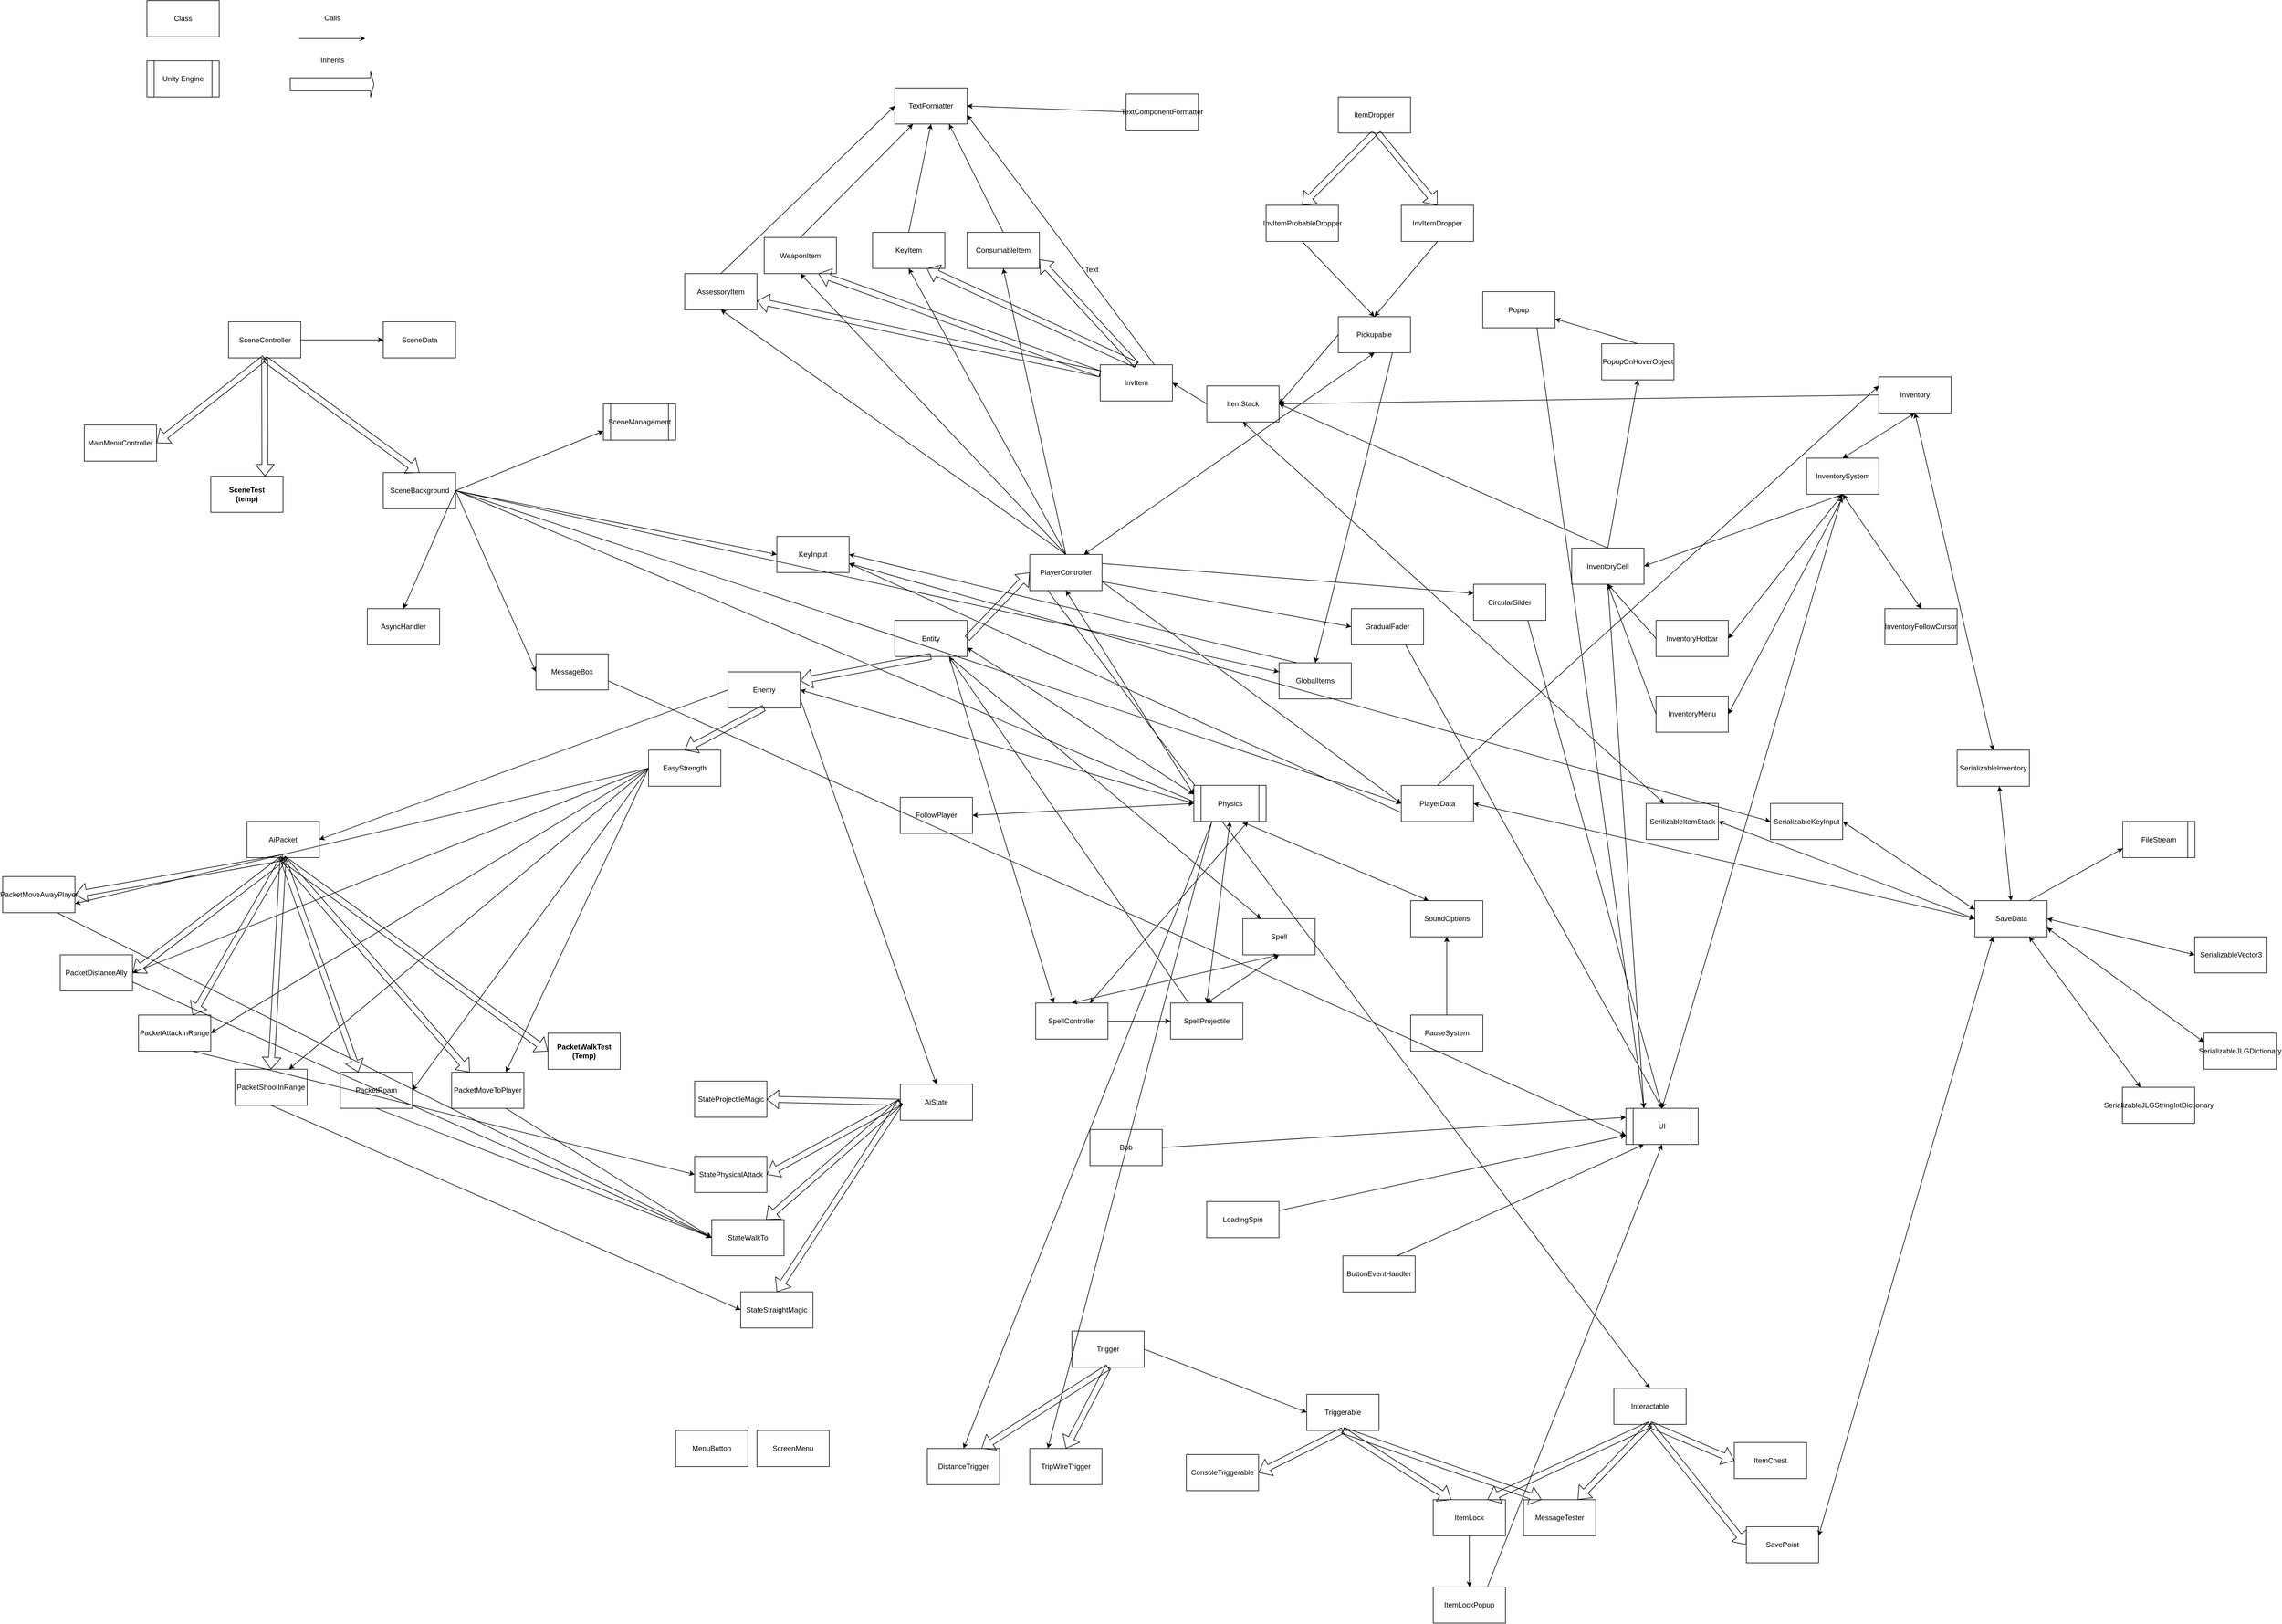 <mxfile version="11.1.1" type="device"><diagram id="0vDjTJpqVt3JSduH3Fhn" name="Interactions"><mxGraphModel dx="-592" dy="512" grid="1" gridSize="10" guides="1" tooltips="1" connect="1" arrows="1" fold="1" page="1" pageScale="1" pageWidth="850" pageHeight="1100" math="0" shadow="0"><root><mxCell id="0"/><mxCell id="1" parent="0"/><mxCell id="CpRgg5pU0qwax6khHYl7-1" value="KeyInput&lt;br&gt;" style="rounded=0;whiteSpace=wrap;html=1;" parent="1" vertex="1"><mxGeometry x="3110" y="1115" width="120" height="60" as="geometry"/></mxCell><mxCell id="CpRgg5pU0qwax6khHYl7-2" value="AsyncHandler&lt;br&gt;" style="rounded=0;whiteSpace=wrap;html=1;" parent="1" vertex="1"><mxGeometry x="2430" y="1235" width="120" height="60" as="geometry"/></mxCell><mxCell id="CpRgg5pU0qwax6khHYl7-3" value="" style="endArrow=classic;html=1;" parent="1" edge="1"><mxGeometry width="50" height="50" relative="1" as="geometry"><mxPoint x="2316.5" y="288" as="sourcePoint"/><mxPoint x="2426.5" y="288" as="targetPoint"/></mxGeometry></mxCell><mxCell id="CpRgg5pU0qwax6khHYl7-4" value="Calls&lt;br&gt;" style="text;html=1;strokeColor=none;fillColor=none;align=center;verticalAlign=middle;whiteSpace=wrap;rounded=0;" parent="1" vertex="1"><mxGeometry x="2351.5" y="244" width="40" height="20" as="geometry"/></mxCell><mxCell id="CpRgg5pU0qwax6khHYl7-5" value="" style="shape=flexArrow;endArrow=classic;html=1;width=21.667;endSize=1.567;" parent="1" edge="1"><mxGeometry width="50" height="50" relative="1" as="geometry"><mxPoint x="2301.5" y="364" as="sourcePoint"/><mxPoint x="2441.5" y="364" as="targetPoint"/></mxGeometry></mxCell><mxCell id="CpRgg5pU0qwax6khHYl7-6" value="Inherits&lt;br&gt;" style="text;html=1;strokeColor=none;fillColor=none;align=center;verticalAlign=middle;whiteSpace=wrap;rounded=0;" parent="1" vertex="1"><mxGeometry x="2351.5" y="314" width="40" height="20" as="geometry"/></mxCell><mxCell id="CpRgg5pU0qwax6khHYl7-11" value="Class" style="rounded=0;whiteSpace=wrap;html=1;" parent="1" vertex="1"><mxGeometry x="2064" y="225" width="120" height="60" as="geometry"/></mxCell><mxCell id="CpRgg5pU0qwax6khHYl7-13" value="Unity Engine" style="shape=process;whiteSpace=wrap;html=1;backgroundOutline=1;" parent="1" vertex="1"><mxGeometry x="2064" y="325" width="120" height="60" as="geometry"/></mxCell><mxCell id="CpRgg5pU0qwax6khHYl7-15" value="GlobalItems&lt;br&gt;" style="rounded=0;whiteSpace=wrap;html=1;" parent="1" vertex="1"><mxGeometry x="3944" y="1325" width="120" height="60" as="geometry"/></mxCell><mxCell id="CpRgg5pU0qwax6khHYl7-16" value="MessageBox" style="rounded=0;whiteSpace=wrap;html=1;" parent="1" vertex="1"><mxGeometry x="2710" y="1310" width="120" height="60" as="geometry"/></mxCell><mxCell id="CpRgg5pU0qwax6khHYl7-17" value="SceneBackground&lt;br&gt;" style="rounded=0;whiteSpace=wrap;html=1;" parent="1" vertex="1"><mxGeometry x="2456.5" y="1009" width="120" height="60" as="geometry"/></mxCell><mxCell id="CpRgg5pU0qwax6khHYl7-18" value="MainMenuController" style="rounded=0;whiteSpace=wrap;html=1;" parent="1" vertex="1"><mxGeometry x="1960" y="930" width="120" height="60" as="geometry"/></mxCell><mxCell id="CpRgg5pU0qwax6khHYl7-19" value="&lt;b&gt;SceneTest&lt;br&gt;(temp)&lt;br&gt;&lt;/b&gt;" style="rounded=0;whiteSpace=wrap;html=1;" parent="1" vertex="1"><mxGeometry x="2170" y="1015" width="120" height="60" as="geometry"/></mxCell><mxCell id="CpRgg5pU0qwax6khHYl7-115" style="edgeStyle=orthogonalEdgeStyle;rounded=0;orthogonalLoop=1;jettySize=auto;html=1;exitX=1;exitY=0.5;exitDx=0;exitDy=0;entryX=0;entryY=0.5;entryDx=0;entryDy=0;" parent="1" source="CpRgg5pU0qwax6khHYl7-20" target="CpRgg5pU0qwax6khHYl7-21" edge="1"><mxGeometry relative="1" as="geometry"/></mxCell><mxCell id="CpRgg5pU0qwax6khHYl7-20" value="SceneController" style="rounded=0;whiteSpace=wrap;html=1;" parent="1" vertex="1"><mxGeometry x="2199.5" y="758.5" width="120" height="60" as="geometry"/></mxCell><mxCell id="CpRgg5pU0qwax6khHYl7-21" value="SceneData" style="rounded=0;whiteSpace=wrap;html=1;" parent="1" vertex="1"><mxGeometry x="2456.5" y="758.5" width="120" height="60" as="geometry"/></mxCell><mxCell id="CpRgg5pU0qwax6khHYl7-22" value="SoundOptions" style="rounded=0;whiteSpace=wrap;html=1;" parent="1" vertex="1"><mxGeometry x="4162.5" y="1720" width="120" height="60" as="geometry"/></mxCell><mxCell id="CpRgg5pU0qwax6khHYl7-23" value="SpellController" style="rounded=0;whiteSpace=wrap;html=1;" parent="1" vertex="1"><mxGeometry x="3539.857" y="1890" width="120" height="60" as="geometry"/></mxCell><mxCell id="CpRgg5pU0qwax6khHYl7-24" value="SpellProjectile" style="rounded=0;whiteSpace=wrap;html=1;" parent="1" vertex="1"><mxGeometry x="3763.857" y="1890" width="120" height="60" as="geometry"/></mxCell><mxCell id="CpRgg5pU0qwax6khHYl7-25" value="Spell" style="rounded=0;whiteSpace=wrap;html=1;" parent="1" vertex="1"><mxGeometry x="3883.857" y="1750" width="120" height="60" as="geometry"/></mxCell><mxCell id="CpRgg5pU0qwax6khHYl7-26" value="PacketAttackInRange" style="rounded=0;whiteSpace=wrap;html=1;" parent="1" vertex="1"><mxGeometry x="2050" y="1910" width="120" height="60" as="geometry"/></mxCell><mxCell id="CpRgg5pU0qwax6khHYl7-27" value="PacketShootInRange" style="rounded=0;whiteSpace=wrap;html=1;" parent="1" vertex="1"><mxGeometry x="2210" y="2000" width="120" height="60" as="geometry"/></mxCell><mxCell id="CpRgg5pU0qwax6khHYl7-28" value="PacketDistanceAlly" style="rounded=0;whiteSpace=wrap;html=1;" parent="1" vertex="1"><mxGeometry x="1920" y="1810" width="120" height="60" as="geometry"/></mxCell><mxCell id="CpRgg5pU0qwax6khHYl7-29" value="PacketMoveAwayPlayer" style="rounded=0;whiteSpace=wrap;html=1;" parent="1" vertex="1"><mxGeometry x="1824.5" y="1680" width="120" height="60" as="geometry"/></mxCell><mxCell id="CpRgg5pU0qwax6khHYl7-30" value="PacketMoveToPlayer" style="rounded=0;whiteSpace=wrap;html=1;" parent="1" vertex="1"><mxGeometry x="2570" y="2005" width="120" height="60" as="geometry"/></mxCell><mxCell id="CpRgg5pU0qwax6khHYl7-31" value="PacketRoam" style="rounded=0;whiteSpace=wrap;html=1;" parent="1" vertex="1"><mxGeometry x="2385" y="2005" width="120" height="60" as="geometry"/></mxCell><mxCell id="CpRgg5pU0qwax6khHYl7-32" value="AiPacket" style="rounded=0;whiteSpace=wrap;html=1;" parent="1" vertex="1"><mxGeometry x="2230.167" y="1588.5" width="120" height="60" as="geometry"/></mxCell><mxCell id="CpRgg5pU0qwax6khHYl7-33" value="&lt;b&gt;PacketWalkTest&lt;br&gt;(Temp)&lt;br&gt;&lt;/b&gt;" style="rounded=0;whiteSpace=wrap;html=1;" parent="1" vertex="1"><mxGeometry x="2730" y="1940.167" width="120" height="60" as="geometry"/></mxCell><mxCell id="CpRgg5pU0qwax6khHYl7-34" value="AiState" style="rounded=0;whiteSpace=wrap;html=1;" parent="1" vertex="1"><mxGeometry x="3315" y="2024.833" width="120" height="60" as="geometry"/></mxCell><mxCell id="CpRgg5pU0qwax6khHYl7-35" value="StatePhysicalAttack" style="rounded=0;whiteSpace=wrap;html=1;" parent="1" vertex="1"><mxGeometry x="2973.5" y="2144.833" width="120" height="60" as="geometry"/></mxCell><mxCell id="CpRgg5pU0qwax6khHYl7-36" value="StateProjectileMagic" style="rounded=0;whiteSpace=wrap;html=1;" parent="1" vertex="1"><mxGeometry x="2973.5" y="2019.833" width="120" height="60" as="geometry"/></mxCell><mxCell id="CpRgg5pU0qwax6khHYl7-37" value="StateStraightMagic" style="rounded=0;whiteSpace=wrap;html=1;" parent="1" vertex="1"><mxGeometry x="3050" y="2369.833" width="120" height="60" as="geometry"/></mxCell><mxCell id="CpRgg5pU0qwax6khHYl7-38" value="StateWalkTo" style="rounded=0;whiteSpace=wrap;html=1;" parent="1" vertex="1"><mxGeometry x="3002" y="2249.833" width="120" height="60" as="geometry"/></mxCell><mxCell id="CpRgg5pU0qwax6khHYl7-39" value="EasyStrength" style="rounded=0;whiteSpace=wrap;html=1;" parent="1" vertex="1"><mxGeometry x="2897" y="1470" width="120" height="60" as="geometry"/></mxCell><mxCell id="CpRgg5pU0qwax6khHYl7-40" value="Enemy" style="rounded=0;whiteSpace=wrap;html=1;" parent="1" vertex="1"><mxGeometry x="3028.857" y="1340" width="120" height="60" as="geometry"/></mxCell><mxCell id="CpRgg5pU0qwax6khHYl7-41" value="SerializableInventory" style="rounded=0;whiteSpace=wrap;html=1;" parent="1" vertex="1"><mxGeometry x="5070" y="1470" width="120" height="60" as="geometry"/></mxCell><mxCell id="CpRgg5pU0qwax6khHYl7-42" value="SerilizableItemStack" style="rounded=0;whiteSpace=wrap;html=1;" parent="1" vertex="1"><mxGeometry x="4553.5" y="1558.5" width="120" height="60" as="geometry"/></mxCell><mxCell id="CpRgg5pU0qwax6khHYl7-43" value="SerializableJLGDictionary" style="rounded=0;whiteSpace=wrap;html=1;" parent="1" vertex="1"><mxGeometry x="5480" y="1940" width="120" height="60" as="geometry"/></mxCell><mxCell id="CpRgg5pU0qwax6khHYl7-44" value="SerializableJLGStringIntDictionary" style="rounded=0;whiteSpace=wrap;html=1;" parent="1" vertex="1"><mxGeometry x="5344.5" y="2030" width="120" height="60" as="geometry"/></mxCell><mxCell id="CpRgg5pU0qwax6khHYl7-45" value="SerializableKeyInput" style="rounded=0;whiteSpace=wrap;html=1;" parent="1" vertex="1"><mxGeometry x="4760" y="1558.5" width="120" height="60" as="geometry"/></mxCell><mxCell id="CpRgg5pU0qwax6khHYl7-46" value="SerializableVector3" style="rounded=0;whiteSpace=wrap;html=1;" parent="1" vertex="1"><mxGeometry x="5464.5" y="1780" width="120" height="60" as="geometry"/></mxCell><mxCell id="CpRgg5pU0qwax6khHYl7-47" value="PlayerData" style="rounded=0;whiteSpace=wrap;html=1;" parent="1" vertex="1"><mxGeometry x="4147" y="1528.667" width="120" height="60" as="geometry"/></mxCell><mxCell id="CpRgg5pU0qwax6khHYl7-48" value="SaveData" style="rounded=0;whiteSpace=wrap;html=1;" parent="1" vertex="1"><mxGeometry x="5099.5" y="1720" width="120" height="60" as="geometry"/></mxCell><mxCell id="CpRgg5pU0qwax6khHYl7-49" value="FollowPlayer" style="rounded=0;whiteSpace=wrap;html=1;" parent="1" vertex="1"><mxGeometry x="3314.941" y="1548.333" width="120" height="60" as="geometry"/></mxCell><mxCell id="CpRgg5pU0qwax6khHYl7-50" value="PlayerController" style="rounded=0;whiteSpace=wrap;html=1;" parent="1" vertex="1"><mxGeometry x="3530" y="1145" width="120" height="60" as="geometry"/></mxCell><mxCell id="CpRgg5pU0qwax6khHYl7-51" value="Entity" style="rounded=0;whiteSpace=wrap;html=1;" parent="1" vertex="1"><mxGeometry x="3306" y="1254.5" width="120" height="60" as="geometry"/></mxCell><mxCell id="CpRgg5pU0qwax6khHYl7-52" value="Interactable" style="rounded=0;whiteSpace=wrap;html=1;" parent="1" vertex="1"><mxGeometry x="4500" y="2530" width="120" height="60" as="geometry"/></mxCell><mxCell id="CpRgg5pU0qwax6khHYl7-53" value="ItemChest" style="rounded=0;whiteSpace=wrap;html=1;" parent="1" vertex="1"><mxGeometry x="4700" y="2620" width="120" height="60" as="geometry"/></mxCell><mxCell id="CpRgg5pU0qwax6khHYl7-54" value="SavePoint" style="rounded=0;whiteSpace=wrap;html=1;" parent="1" vertex="1"><mxGeometry x="4720" y="2760" width="120" height="60" as="geometry"/></mxCell><mxCell id="CpRgg5pU0qwax6khHYl7-111" style="edgeStyle=orthogonalEdgeStyle;rounded=0;orthogonalLoop=1;jettySize=auto;html=1;exitX=0.5;exitY=1;exitDx=0;exitDy=0;entryX=0.5;entryY=0;entryDx=0;entryDy=0;" parent="1" source="CpRgg5pU0qwax6khHYl7-55" target="CpRgg5pU0qwax6khHYl7-56" edge="1"><mxGeometry relative="1" as="geometry"/></mxCell><mxCell id="CpRgg5pU0qwax6khHYl7-55" value="ItemLock" style="rounded=0;whiteSpace=wrap;html=1;" parent="1" vertex="1"><mxGeometry x="4200" y="2715" width="120" height="60" as="geometry"/></mxCell><mxCell id="CpRgg5pU0qwax6khHYl7-56" value="ItemLockPopup" style="rounded=0;whiteSpace=wrap;html=1;" parent="1" vertex="1"><mxGeometry x="4200" y="2860" width="120" height="60" as="geometry"/></mxCell><mxCell id="CpRgg5pU0qwax6khHYl7-57" value="MessageTester" style="rounded=0;whiteSpace=wrap;html=1;" parent="1" vertex="1"><mxGeometry x="4350" y="2715" width="120" height="60" as="geometry"/></mxCell><mxCell id="CpRgg5pU0qwax6khHYl7-58" value="ConsoleTriggerable" style="rounded=0;whiteSpace=wrap;html=1;" parent="1" vertex="1"><mxGeometry x="3790" y="2640" width="120" height="60" as="geometry"/></mxCell><mxCell id="CpRgg5pU0qwax6khHYl7-59" value="DistanceTrigger" style="rounded=0;whiteSpace=wrap;html=1;" parent="1" vertex="1"><mxGeometry x="3360" y="2630" width="120" height="60" as="geometry"/></mxCell><mxCell id="CpRgg5pU0qwax6khHYl7-60" value="Trigger" style="rounded=0;whiteSpace=wrap;html=1;" parent="1" vertex="1"><mxGeometry x="3600" y="2435" width="120" height="60" as="geometry"/></mxCell><mxCell id="CpRgg5pU0qwax6khHYl7-61" value="Triggerable" style="rounded=0;whiteSpace=wrap;html=1;" parent="1" vertex="1"><mxGeometry x="3990" y="2540" width="120" height="60" as="geometry"/></mxCell><mxCell id="CpRgg5pU0qwax6khHYl7-62" value="TripWireTrigger" style="rounded=0;whiteSpace=wrap;html=1;" parent="1" vertex="1"><mxGeometry x="3530" y="2630" width="120" height="60" as="geometry"/></mxCell><mxCell id="CpRgg5pU0qwax6khHYl7-63" value="TextComponentFormatter" style="rounded=0;whiteSpace=wrap;html=1;" parent="1" vertex="1"><mxGeometry x="3690" y="380" width="120" height="60" as="geometry"/></mxCell><mxCell id="CpRgg5pU0qwax6khHYl7-64" value="TextFormatter" style="rounded=0;whiteSpace=wrap;html=1;" parent="1" vertex="1"><mxGeometry x="3306" y="370" width="120" height="60" as="geometry"/></mxCell><mxCell id="CpRgg5pU0qwax6khHYl7-65" value="AssessoryItem" style="rounded=0;whiteSpace=wrap;html=1;" parent="1" vertex="1"><mxGeometry x="2957" y="678.5" width="120" height="60" as="geometry"/></mxCell><mxCell id="CpRgg5pU0qwax6khHYl7-66" value="ConsumableItem" style="rounded=0;whiteSpace=wrap;html=1;" parent="1" vertex="1"><mxGeometry x="3426" y="610" width="120" height="60" as="geometry"/></mxCell><mxCell id="CpRgg5pU0qwax6khHYl7-67" value="KeyItem" style="rounded=0;whiteSpace=wrap;html=1;" parent="1" vertex="1"><mxGeometry x="3269" y="610" width="120" height="60" as="geometry"/></mxCell><mxCell id="CpRgg5pU0qwax6khHYl7-68" value="WeaponItem" style="rounded=0;whiteSpace=wrap;html=1;" parent="1" vertex="1"><mxGeometry x="3089" y="618.5" width="120" height="60" as="geometry"/></mxCell><mxCell id="CpRgg5pU0qwax6khHYl7-69" value="Inventory&lt;br&gt;" style="rounded=0;whiteSpace=wrap;html=1;" parent="1" vertex="1"><mxGeometry x="4940" y="850" width="120" height="60" as="geometry"/></mxCell><mxCell id="CpRgg5pU0qwax6khHYl7-70" value="InvItem" style="rounded=0;whiteSpace=wrap;html=1;" parent="1" vertex="1"><mxGeometry x="3647" y="830" width="120" height="60" as="geometry"/></mxCell><mxCell id="CpRgg5pU0qwax6khHYl7-71" value="InvItemDropper" style="rounded=0;whiteSpace=wrap;html=1;" parent="1" vertex="1"><mxGeometry x="4147" y="565" width="120" height="60" as="geometry"/></mxCell><mxCell id="CpRgg5pU0qwax6khHYl7-72" value="InvItemProbableDropper" style="rounded=0;whiteSpace=wrap;html=1;" parent="1" vertex="1"><mxGeometry x="3922.5" y="565" width="120" height="60" as="geometry"/></mxCell><mxCell id="CpRgg5pU0qwax6khHYl7-73" value="ItemDropper" style="rounded=0;whiteSpace=wrap;html=1;" parent="1" vertex="1"><mxGeometry x="4042.357" y="385" width="120" height="60" as="geometry"/></mxCell><mxCell id="CpRgg5pU0qwax6khHYl7-74" value="ItemStack" style="rounded=0;whiteSpace=wrap;html=1;" parent="1" vertex="1"><mxGeometry x="3824" y="865" width="120" height="60" as="geometry"/></mxCell><mxCell id="CpRgg5pU0qwax6khHYl7-75" value="InventoryCell" style="rounded=0;whiteSpace=wrap;html=1;" parent="1" vertex="1"><mxGeometry x="4430" y="1134.5" width="120" height="60" as="geometry"/></mxCell><mxCell id="CpRgg5pU0qwax6khHYl7-76" value="InventoryFollowCursor" style="rounded=0;whiteSpace=wrap;html=1;" parent="1" vertex="1"><mxGeometry x="4950" y="1235" width="120" height="60" as="geometry"/></mxCell><mxCell id="CpRgg5pU0qwax6khHYl7-77" value="InventoryHotbar" style="rounded=0;whiteSpace=wrap;html=1;" parent="1" vertex="1"><mxGeometry x="4570" y="1254.5" width="120" height="60" as="geometry"/></mxCell><mxCell id="CpRgg5pU0qwax6khHYl7-78" value="InventoryMenu" style="rounded=0;whiteSpace=wrap;html=1;" parent="1" vertex="1"><mxGeometry x="4570" y="1380.214" width="120" height="60" as="geometry"/></mxCell><mxCell id="CpRgg5pU0qwax6khHYl7-79" value="InventorySystem" style="rounded=0;whiteSpace=wrap;html=1;" parent="1" vertex="1"><mxGeometry x="4820" y="985" width="120" height="60" as="geometry"/></mxCell><mxCell id="CpRgg5pU0qwax6khHYl7-80" value="LoadingSpin" style="rounded=0;whiteSpace=wrap;html=1;" parent="1" vertex="1"><mxGeometry x="3823.853" y="2219.833" width="120" height="60" as="geometry"/></mxCell><mxCell id="CpRgg5pU0qwax6khHYl7-81" value="MenuButton" style="rounded=0;whiteSpace=wrap;html=1;" parent="1" vertex="1"><mxGeometry x="2942" y="2600" width="120" height="60" as="geometry"/></mxCell><mxCell id="CpRgg5pU0qwax6khHYl7-82" value="ScreenMenu" style="rounded=0;whiteSpace=wrap;html=1;" parent="1" vertex="1"><mxGeometry x="3077" y="2600" width="120" height="60" as="geometry"/></mxCell><mxCell id="CpRgg5pU0qwax6khHYl7-83" value="Bob" style="rounded=0;whiteSpace=wrap;html=1;" parent="1" vertex="1"><mxGeometry x="3630" y="2100.176" width="120" height="60" as="geometry"/></mxCell><mxCell id="CpRgg5pU0qwax6khHYl7-84" value="ButtonEventHandler" style="rounded=0;whiteSpace=wrap;html=1;" parent="1" vertex="1"><mxGeometry x="4050" y="2310" width="120" height="60" as="geometry"/></mxCell><mxCell id="CpRgg5pU0qwax6khHYl7-85" value="Popup" style="rounded=0;whiteSpace=wrap;html=1;" parent="1" vertex="1"><mxGeometry x="4282.286" y="708.5" width="120" height="60" as="geometry"/></mxCell><mxCell id="CpRgg5pU0qwax6khHYl7-86" value="PopupOnHoverObject" style="rounded=0;whiteSpace=wrap;html=1;" parent="1" vertex="1"><mxGeometry x="4479.786" y="795" width="120" height="60" as="geometry"/></mxCell><mxCell id="CpRgg5pU0qwax6khHYl7-87" value="GradualFader" style="rounded=0;whiteSpace=wrap;html=1;" parent="1" vertex="1"><mxGeometry x="4064" y="1235" width="120" height="60" as="geometry"/></mxCell><mxCell id="CpRgg5pU0qwax6khHYl7-88" value="CircularSilder" style="rounded=0;whiteSpace=wrap;html=1;" parent="1" vertex="1"><mxGeometry x="4267" y="1194.5" width="120" height="60" as="geometry"/></mxCell><mxCell id="CpRgg5pU0qwax6khHYl7-89" value="PauseSystem" style="rounded=0;whiteSpace=wrap;html=1;" parent="1" vertex="1"><mxGeometry x="4162.5" y="1910" width="120" height="60" as="geometry"/></mxCell><mxCell id="CpRgg5pU0qwax6khHYl7-90" value="Pickupable" style="rounded=0;whiteSpace=wrap;html=1;" parent="1" vertex="1"><mxGeometry x="4042.333" y="750" width="120" height="60" as="geometry"/></mxCell><mxCell id="CpRgg5pU0qwax6khHYl7-91" value="" style="shape=flexArrow;endArrow=classic;html=1;exitX=0.5;exitY=0;exitDx=0;exitDy=0;entryX=0.75;entryY=1;entryDx=0;entryDy=0;" parent="1" source="CpRgg5pU0qwax6khHYl7-70" target="CpRgg5pU0qwax6khHYl7-67" edge="1"><mxGeometry width="50" height="50" relative="1" as="geometry"><mxPoint x="3096.5" y="601.5" as="sourcePoint"/><mxPoint x="3146.5" y="551.5" as="targetPoint"/></mxGeometry></mxCell><mxCell id="CpRgg5pU0qwax6khHYl7-92" value="" style="shape=flexArrow;endArrow=classic;html=1;entryX=1;entryY=0.75;entryDx=0;entryDy=0;exitX=0;exitY=0.25;exitDx=0;exitDy=0;" parent="1" source="CpRgg5pU0qwax6khHYl7-70" target="CpRgg5pU0qwax6khHYl7-65" edge="1"><mxGeometry width="50" height="50" relative="1" as="geometry"><mxPoint x="3597" y="780" as="sourcePoint"/><mxPoint x="3236.5" y="611.5" as="targetPoint"/></mxGeometry></mxCell><mxCell id="CpRgg5pU0qwax6khHYl7-93" value="" style="shape=flexArrow;endArrow=classic;html=1;entryX=0.75;entryY=1;entryDx=0;entryDy=0;exitX=0;exitY=0.25;exitDx=0;exitDy=0;" parent="1" source="CpRgg5pU0qwax6khHYl7-70" target="CpRgg5pU0qwax6khHYl7-68" edge="1"><mxGeometry width="50" height="50" relative="1" as="geometry"><mxPoint x="3126.5" y="521.5" as="sourcePoint"/><mxPoint x="3226.5" y="581.5" as="targetPoint"/></mxGeometry></mxCell><mxCell id="CpRgg5pU0qwax6khHYl7-94" value="" style="shape=flexArrow;endArrow=classic;html=1;entryX=1;entryY=0.75;entryDx=0;entryDy=0;exitX=0.5;exitY=0;exitDx=0;exitDy=0;" parent="1" source="CpRgg5pU0qwax6khHYl7-70" target="CpRgg5pU0qwax6khHYl7-66" edge="1"><mxGeometry width="50" height="50" relative="1" as="geometry"><mxPoint x="3116.5" y="521.5" as="sourcePoint"/><mxPoint x="3306.5" y="491.5" as="targetPoint"/></mxGeometry></mxCell><mxCell id="CpRgg5pU0qwax6khHYl7-95" value="" style="shape=flexArrow;endArrow=classic;html=1;exitX=0.5;exitY=1;exitDx=0;exitDy=0;entryX=1;entryY=0.25;entryDx=0;entryDy=0;" parent="1" source="CpRgg5pU0qwax6khHYl7-51" target="CpRgg5pU0qwax6khHYl7-40" edge="1"><mxGeometry width="50" height="50" relative="1" as="geometry"><mxPoint x="3355" y="1345" as="sourcePoint"/><mxPoint x="3405" y="1295" as="targetPoint"/></mxGeometry></mxCell><mxCell id="CpRgg5pU0qwax6khHYl7-96" value="" style="shape=flexArrow;endArrow=classic;html=1;entryX=0;entryY=0.5;entryDx=0;entryDy=0;exitX=1;exitY=0.5;exitDx=0;exitDy=0;" parent="1" source="CpRgg5pU0qwax6khHYl7-51" target="CpRgg5pU0qwax6khHYl7-50" edge="1"><mxGeometry width="50" height="50" relative="1" as="geometry"><mxPoint x="3315" y="1105" as="sourcePoint"/><mxPoint x="3395" y="1285" as="targetPoint"/></mxGeometry></mxCell><mxCell id="CpRgg5pU0qwax6khHYl7-97" value="" style="shape=flexArrow;endArrow=classic;html=1;exitX=0.5;exitY=1;exitDx=0;exitDy=0;entryX=0.5;entryY=0;entryDx=0;entryDy=0;" parent="1" source="CpRgg5pU0qwax6khHYl7-40" target="CpRgg5pU0qwax6khHYl7-39" edge="1"><mxGeometry width="50" height="50" relative="1" as="geometry"><mxPoint x="3385" y="1335" as="sourcePoint"/><mxPoint x="3435" y="1285" as="targetPoint"/></mxGeometry></mxCell><mxCell id="CpRgg5pU0qwax6khHYl7-98" value="" style="shape=flexArrow;endArrow=classic;html=1;exitX=0.5;exitY=1;exitDx=0;exitDy=0;entryX=0;entryY=0.5;entryDx=0;entryDy=0;" parent="1" source="CpRgg5pU0qwax6khHYl7-52" target="CpRgg5pU0qwax6khHYl7-53" edge="1"><mxGeometry width="50" height="50" relative="1" as="geometry"><mxPoint x="4440" y="2730" as="sourcePoint"/><mxPoint x="4490" y="2680" as="targetPoint"/></mxGeometry></mxCell><mxCell id="CpRgg5pU0qwax6khHYl7-99" value="" style="shape=flexArrow;endArrow=classic;html=1;entryX=0;entryY=0.5;entryDx=0;entryDy=0;" parent="1" target="CpRgg5pU0qwax6khHYl7-54" edge="1"><mxGeometry width="50" height="50" relative="1" as="geometry"><mxPoint x="4560" y="2590" as="sourcePoint"/><mxPoint x="4600" y="2720" as="targetPoint"/></mxGeometry></mxCell><mxCell id="CpRgg5pU0qwax6khHYl7-101" value="" style="shape=flexArrow;endArrow=classic;html=1;exitX=0.5;exitY=1;exitDx=0;exitDy=0;entryX=0.5;entryY=0;entryDx=0;entryDy=0;" parent="1" source="CpRgg5pU0qwax6khHYl7-60" target="CpRgg5pU0qwax6khHYl7-62" edge="1"><mxGeometry width="50" height="50" relative="1" as="geometry"><mxPoint x="3830" y="2845" as="sourcePoint"/><mxPoint x="3880" y="2795" as="targetPoint"/></mxGeometry></mxCell><mxCell id="CpRgg5pU0qwax6khHYl7-102" value="" style="shape=flexArrow;endArrow=classic;html=1;exitX=0.5;exitY=1;exitDx=0;exitDy=0;entryX=1;entryY=0.5;entryDx=0;entryDy=0;" parent="1" source="CpRgg5pU0qwax6khHYl7-61" target="CpRgg5pU0qwax6khHYl7-58" edge="1"><mxGeometry width="50" height="50" relative="1" as="geometry"><mxPoint x="4070" y="2700" as="sourcePoint"/><mxPoint x="4120" y="2650" as="targetPoint"/></mxGeometry></mxCell><mxCell id="CpRgg5pU0qwax6khHYl7-103" value="" style="shape=flexArrow;endArrow=classic;html=1;entryX=0.75;entryY=0;entryDx=0;entryDy=0;exitX=0.5;exitY=1;exitDx=0;exitDy=0;" parent="1" source="CpRgg5pU0qwax6khHYl7-60" target="CpRgg5pU0qwax6khHYl7-59" edge="1"><mxGeometry width="50" height="50" relative="1" as="geometry"><mxPoint x="4050" y="2600" as="sourcePoint"/><mxPoint x="4150" y="2740" as="targetPoint"/></mxGeometry></mxCell><mxCell id="CpRgg5pU0qwax6khHYl7-104" value="" style="shape=flexArrow;endArrow=classic;html=1;entryX=0.25;entryY=0;entryDx=0;entryDy=0;" parent="1" target="CpRgg5pU0qwax6khHYl7-55" edge="1"><mxGeometry width="50" height="50" relative="1" as="geometry"><mxPoint x="4050" y="2600" as="sourcePoint"/><mxPoint x="4240" y="2620" as="targetPoint"/></mxGeometry></mxCell><mxCell id="CpRgg5pU0qwax6khHYl7-105" value="" style="shape=flexArrow;endArrow=classic;html=1;entryX=0.25;entryY=0;entryDx=0;entryDy=0;" parent="1" target="CpRgg5pU0qwax6khHYl7-57" edge="1"><mxGeometry width="50" height="50" relative="1" as="geometry"><mxPoint x="4050" y="2600" as="sourcePoint"/><mxPoint x="4320" y="2600" as="targetPoint"/></mxGeometry></mxCell><mxCell id="CpRgg5pU0qwax6khHYl7-106" value="" style="shape=flexArrow;endArrow=classic;html=1;entryX=0.75;entryY=0;entryDx=0;entryDy=0;" parent="1" target="CpRgg5pU0qwax6khHYl7-55" edge="1"><mxGeometry width="50" height="50" relative="1" as="geometry"><mxPoint x="4560" y="2590" as="sourcePoint"/><mxPoint x="4400" y="2590" as="targetPoint"/></mxGeometry></mxCell><mxCell id="CpRgg5pU0qwax6khHYl7-107" value="" style="shape=flexArrow;endArrow=classic;html=1;entryX=0.75;entryY=0;entryDx=0;entryDy=0;" parent="1" target="CpRgg5pU0qwax6khHYl7-57" edge="1"><mxGeometry width="50" height="50" relative="1" as="geometry"><mxPoint x="4560" y="2590" as="sourcePoint"/><mxPoint x="4630" y="2770" as="targetPoint"/></mxGeometry></mxCell><mxCell id="CpRgg5pU0qwax6khHYl7-112" value="" style="shape=flexArrow;endArrow=classic;html=1;exitX=0.5;exitY=1;exitDx=0;exitDy=0;entryX=1;entryY=0.5;entryDx=0;entryDy=0;" parent="1" source="CpRgg5pU0qwax6khHYl7-20" target="CpRgg5pU0qwax6khHYl7-18" edge="1"><mxGeometry width="50" height="50" relative="1" as="geometry"><mxPoint x="2429.5" y="980" as="sourcePoint"/><mxPoint x="2479.5" y="930" as="targetPoint"/></mxGeometry></mxCell><mxCell id="CpRgg5pU0qwax6khHYl7-113" value="" style="shape=flexArrow;endArrow=classic;html=1;entryX=0.75;entryY=0;entryDx=0;entryDy=0;" parent="1" target="CpRgg5pU0qwax6khHYl7-19" edge="1"><mxGeometry width="50" height="50" relative="1" as="geometry"><mxPoint x="2259.5" y="820" as="sourcePoint"/><mxPoint x="2409.5" y="900" as="targetPoint"/></mxGeometry></mxCell><mxCell id="CpRgg5pU0qwax6khHYl7-114" value="" style="shape=flexArrow;endArrow=classic;html=1;entryX=0.5;entryY=0;entryDx=0;entryDy=0;" parent="1" target="CpRgg5pU0qwax6khHYl7-17" edge="1"><mxGeometry width="50" height="50" relative="1" as="geometry"><mxPoint x="2259.5" y="820" as="sourcePoint"/><mxPoint x="2399.5" y="900" as="targetPoint"/></mxGeometry></mxCell><mxCell id="CpRgg5pU0qwax6khHYl7-118" value="" style="shape=flexArrow;endArrow=classic;html=1;exitX=0.5;exitY=1;exitDx=0;exitDy=0;entryX=1;entryY=0.5;entryDx=0;entryDy=0;" parent="1" source="CpRgg5pU0qwax6khHYl7-32" target="CpRgg5pU0qwax6khHYl7-29" edge="1"><mxGeometry width="50" height="50" relative="1" as="geometry"><mxPoint x="2340" y="1820" as="sourcePoint"/><mxPoint x="2390" y="1770" as="targetPoint"/></mxGeometry></mxCell><mxCell id="CpRgg5pU0qwax6khHYl7-119" value="" style="shape=flexArrow;endArrow=classic;html=1;entryX=1;entryY=0.5;entryDx=0;entryDy=0;" parent="1" target="CpRgg5pU0qwax6khHYl7-28" edge="1"><mxGeometry width="50" height="50" relative="1" as="geometry"><mxPoint x="2290" y="1650" as="sourcePoint"/><mxPoint x="2350" y="1780" as="targetPoint"/></mxGeometry></mxCell><mxCell id="CpRgg5pU0qwax6khHYl7-120" value="" style="shape=flexArrow;endArrow=classic;html=1;entryX=0.75;entryY=0;entryDx=0;entryDy=0;" parent="1" target="CpRgg5pU0qwax6khHYl7-26" edge="1"><mxGeometry width="50" height="50" relative="1" as="geometry"><mxPoint x="2290" y="1650" as="sourcePoint"/><mxPoint x="2460" y="1790" as="targetPoint"/></mxGeometry></mxCell><mxCell id="CpRgg5pU0qwax6khHYl7-121" value="" style="shape=flexArrow;endArrow=classic;html=1;entryX=0.5;entryY=0;entryDx=0;entryDy=0;" parent="1" target="CpRgg5pU0qwax6khHYl7-27" edge="1"><mxGeometry width="50" height="50" relative="1" as="geometry"><mxPoint x="2290" y="1650" as="sourcePoint"/><mxPoint x="2450" y="1790" as="targetPoint"/></mxGeometry></mxCell><mxCell id="CpRgg5pU0qwax6khHYl7-122" value="" style="shape=flexArrow;endArrow=classic;html=1;entryX=0.25;entryY=0;entryDx=0;entryDy=0;" parent="1" target="CpRgg5pU0qwax6khHYl7-31" edge="1"><mxGeometry width="50" height="50" relative="1" as="geometry"><mxPoint x="2290" y="1650" as="sourcePoint"/><mxPoint x="2520" y="1700" as="targetPoint"/></mxGeometry></mxCell><mxCell id="CpRgg5pU0qwax6khHYl7-123" value="" style="shape=flexArrow;endArrow=classic;html=1;entryX=0.25;entryY=0;entryDx=0;entryDy=0;" parent="1" target="CpRgg5pU0qwax6khHYl7-30" edge="1"><mxGeometry width="50" height="50" relative="1" as="geometry"><mxPoint x="2290" y="1650" as="sourcePoint"/><mxPoint x="2530" y="1750" as="targetPoint"/></mxGeometry></mxCell><mxCell id="CpRgg5pU0qwax6khHYl7-124" value="" style="shape=flexArrow;endArrow=classic;html=1;entryX=0;entryY=0.5;entryDx=0;entryDy=0;" parent="1" target="CpRgg5pU0qwax6khHYl7-33" edge="1"><mxGeometry width="50" height="50" relative="1" as="geometry"><mxPoint x="2290" y="1650" as="sourcePoint"/><mxPoint x="2560" y="1700" as="targetPoint"/></mxGeometry></mxCell><mxCell id="CpRgg5pU0qwax6khHYl7-125" value="" style="endArrow=classic;html=1;exitX=0;exitY=0.5;exitDx=0;exitDy=0;entryX=1;entryY=0.5;entryDx=0;entryDy=0;" parent="1" source="CpRgg5pU0qwax6khHYl7-40" target="CpRgg5pU0qwax6khHYl7-32" edge="1"><mxGeometry width="50" height="50" relative="1" as="geometry"><mxPoint x="2810" y="1530" as="sourcePoint"/><mxPoint x="2860" y="1480" as="targetPoint"/></mxGeometry></mxCell><mxCell id="CpRgg5pU0qwax6khHYl7-127" value="" style="endArrow=classic;html=1;exitX=0;exitY=0.5;exitDx=0;exitDy=0;entryX=1;entryY=0.75;entryDx=0;entryDy=0;" parent="1" source="CpRgg5pU0qwax6khHYl7-39" target="CpRgg5pU0qwax6khHYl7-29" edge="1"><mxGeometry width="50" height="50" relative="1" as="geometry"><mxPoint x="3040" y="1450" as="sourcePoint"/><mxPoint x="3090" y="1400" as="targetPoint"/></mxGeometry></mxCell><mxCell id="CpRgg5pU0qwax6khHYl7-128" value="" style="endArrow=classic;html=1;exitX=0;exitY=0.5;exitDx=0;exitDy=0;entryX=1;entryY=0.5;entryDx=0;entryDy=0;" parent="1" source="CpRgg5pU0qwax6khHYl7-39" target="CpRgg5pU0qwax6khHYl7-28" edge="1"><mxGeometry width="50" height="50" relative="1" as="geometry"><mxPoint x="2940" y="1620" as="sourcePoint"/><mxPoint x="2990" y="1570" as="targetPoint"/></mxGeometry></mxCell><mxCell id="CpRgg5pU0qwax6khHYl7-129" value="" style="endArrow=classic;html=1;exitX=0;exitY=0.5;exitDx=0;exitDy=0;entryX=1;entryY=0.5;entryDx=0;entryDy=0;" parent="1" source="CpRgg5pU0qwax6khHYl7-39" target="CpRgg5pU0qwax6khHYl7-26" edge="1"><mxGeometry width="50" height="50" relative="1" as="geometry"><mxPoint x="2780" y="1680" as="sourcePoint"/><mxPoint x="2830" y="1630" as="targetPoint"/></mxGeometry></mxCell><mxCell id="CpRgg5pU0qwax6khHYl7-130" value="" style="endArrow=classic;html=1;exitX=0;exitY=0.5;exitDx=0;exitDy=0;entryX=0.75;entryY=0;entryDx=0;entryDy=0;" parent="1" source="CpRgg5pU0qwax6khHYl7-39" target="CpRgg5pU0qwax6khHYl7-27" edge="1"><mxGeometry width="50" height="50" relative="1" as="geometry"><mxPoint x="2970" y="1720" as="sourcePoint"/><mxPoint x="3020" y="1670" as="targetPoint"/></mxGeometry></mxCell><mxCell id="CpRgg5pU0qwax6khHYl7-131" value="" style="endArrow=classic;html=1;exitX=0;exitY=0.5;exitDx=0;exitDy=0;entryX=1;entryY=0.5;entryDx=0;entryDy=0;" parent="1" source="CpRgg5pU0qwax6khHYl7-39" target="CpRgg5pU0qwax6khHYl7-31" edge="1"><mxGeometry width="50" height="50" relative="1" as="geometry"><mxPoint x="3230" y="1550" as="sourcePoint"/><mxPoint x="3280" y="1500" as="targetPoint"/></mxGeometry></mxCell><mxCell id="CpRgg5pU0qwax6khHYl7-132" value="" style="endArrow=classic;html=1;exitX=0;exitY=0.5;exitDx=0;exitDy=0;entryX=0.75;entryY=0;entryDx=0;entryDy=0;" parent="1" source="CpRgg5pU0qwax6khHYl7-39" target="CpRgg5pU0qwax6khHYl7-30" edge="1"><mxGeometry width="50" height="50" relative="1" as="geometry"><mxPoint x="2990" y="1750" as="sourcePoint"/><mxPoint x="3040" y="1700" as="targetPoint"/></mxGeometry></mxCell><mxCell id="CpRgg5pU0qwax6khHYl7-133" value="" style="shape=flexArrow;endArrow=classic;html=1;exitX=0;exitY=0.5;exitDx=0;exitDy=0;entryX=1;entryY=0.5;entryDx=0;entryDy=0;" parent="1" source="CpRgg5pU0qwax6khHYl7-34" target="CpRgg5pU0qwax6khHYl7-36" edge="1"><mxGeometry width="50" height="50" relative="1" as="geometry"><mxPoint x="3310" y="2280" as="sourcePoint"/><mxPoint x="3360" y="2230" as="targetPoint"/></mxGeometry></mxCell><mxCell id="CpRgg5pU0qwax6khHYl7-134" value="" style="shape=flexArrow;endArrow=classic;html=1;entryX=1;entryY=0.5;entryDx=0;entryDy=0;exitX=0;exitY=0.5;exitDx=0;exitDy=0;" parent="1" source="CpRgg5pU0qwax6khHYl7-34" target="CpRgg5pU0qwax6khHYl7-35" edge="1"><mxGeometry width="50" height="50" relative="1" as="geometry"><mxPoint x="3310" y="2060" as="sourcePoint"/><mxPoint x="3410" y="2290" as="targetPoint"/></mxGeometry></mxCell><mxCell id="CpRgg5pU0qwax6khHYl7-135" value="" style="shape=flexArrow;endArrow=classic;html=1;entryX=0.75;entryY=0;entryDx=0;entryDy=0;exitX=0;exitY=0.5;exitDx=0;exitDy=0;" parent="1" source="CpRgg5pU0qwax6khHYl7-34" target="CpRgg5pU0qwax6khHYl7-38" edge="1"><mxGeometry width="50" height="50" relative="1" as="geometry"><mxPoint x="3300" y="2120" as="sourcePoint"/><mxPoint x="3380" y="2230" as="targetPoint"/></mxGeometry></mxCell><mxCell id="CpRgg5pU0qwax6khHYl7-136" value="" style="shape=flexArrow;endArrow=classic;html=1;entryX=0.5;entryY=0;entryDx=0;entryDy=0;exitX=0;exitY=0.5;exitDx=0;exitDy=0;" parent="1" source="CpRgg5pU0qwax6khHYl7-34" target="CpRgg5pU0qwax6khHYl7-37" edge="1"><mxGeometry width="50" height="50" relative="1" as="geometry"><mxPoint x="3300" y="2120" as="sourcePoint"/><mxPoint x="3460" y="2220" as="targetPoint"/></mxGeometry></mxCell><mxCell id="CpRgg5pU0qwax6khHYl7-137" value="" style="endArrow=classic;html=1;exitX=0.75;exitY=1;exitDx=0;exitDy=0;entryX=0;entryY=0.5;entryDx=0;entryDy=0;" parent="1" source="CpRgg5pU0qwax6khHYl7-30" target="CpRgg5pU0qwax6khHYl7-38" edge="1"><mxGeometry width="50" height="50" relative="1" as="geometry"><mxPoint x="2740" y="2150" as="sourcePoint"/><mxPoint x="2790" y="2100" as="targetPoint"/></mxGeometry></mxCell><mxCell id="CpRgg5pU0qwax6khHYl7-138" value="" style="endArrow=classic;html=1;exitX=0.5;exitY=1;exitDx=0;exitDy=0;entryX=0;entryY=0.5;entryDx=0;entryDy=0;" parent="1" source="CpRgg5pU0qwax6khHYl7-31" target="CpRgg5pU0qwax6khHYl7-38" edge="1"><mxGeometry width="50" height="50" relative="1" as="geometry"><mxPoint x="2470" y="2190" as="sourcePoint"/><mxPoint x="2520" y="2140" as="targetPoint"/></mxGeometry></mxCell><mxCell id="CpRgg5pU0qwax6khHYl7-139" value="" style="endArrow=classic;html=1;exitX=0.5;exitY=1;exitDx=0;exitDy=0;entryX=0;entryY=0.5;entryDx=0;entryDy=0;" parent="1" source="CpRgg5pU0qwax6khHYl7-27" target="CpRgg5pU0qwax6khHYl7-37" edge="1"><mxGeometry width="50" height="50" relative="1" as="geometry"><mxPoint x="2320" y="2320" as="sourcePoint"/><mxPoint x="2370" y="2270" as="targetPoint"/></mxGeometry></mxCell><mxCell id="CpRgg5pU0qwax6khHYl7-140" value="" style="endArrow=classic;html=1;exitX=0.75;exitY=1;exitDx=0;exitDy=0;entryX=0;entryY=0.5;entryDx=0;entryDy=0;" parent="1" source="CpRgg5pU0qwax6khHYl7-26" target="CpRgg5pU0qwax6khHYl7-35" edge="1"><mxGeometry width="50" height="50" relative="1" as="geometry"><mxPoint x="2130" y="2160" as="sourcePoint"/><mxPoint x="2180" y="2110" as="targetPoint"/></mxGeometry></mxCell><mxCell id="CpRgg5pU0qwax6khHYl7-141" value="" style="endArrow=classic;html=1;exitX=1;exitY=0.75;exitDx=0;exitDy=0;entryX=0;entryY=0.5;entryDx=0;entryDy=0;" parent="1" source="CpRgg5pU0qwax6khHYl7-28" target="CpRgg5pU0qwax6khHYl7-38" edge="1"><mxGeometry width="50" height="50" relative="1" as="geometry"><mxPoint x="2040" y="2230" as="sourcePoint"/><mxPoint x="2090" y="2180" as="targetPoint"/></mxGeometry></mxCell><mxCell id="CpRgg5pU0qwax6khHYl7-142" value="" style="endArrow=classic;html=1;exitX=0.75;exitY=1;exitDx=0;exitDy=0;entryX=0;entryY=0.5;entryDx=0;entryDy=0;" parent="1" source="CpRgg5pU0qwax6khHYl7-29" target="CpRgg5pU0qwax6khHYl7-38" edge="1"><mxGeometry width="50" height="50" relative="1" as="geometry"><mxPoint x="2120" y="2210" as="sourcePoint"/><mxPoint x="2170" y="2160" as="targetPoint"/></mxGeometry></mxCell><mxCell id="CpRgg5pU0qwax6khHYl7-143" value="" style="endArrow=classic;html=1;exitX=1;exitY=0.75;exitDx=0;exitDy=0;entryX=0.5;entryY=0;entryDx=0;entryDy=0;" parent="1" source="CpRgg5pU0qwax6khHYl7-40" target="CpRgg5pU0qwax6khHYl7-34" edge="1"><mxGeometry width="50" height="50" relative="1" as="geometry"><mxPoint x="3390" y="1590" as="sourcePoint"/><mxPoint x="3440" y="1540" as="targetPoint"/></mxGeometry></mxCell><mxCell id="CpRgg5pU0qwax6khHYl7-145" value="" style="shape=flexArrow;endArrow=classic;html=1;exitX=0.5;exitY=1;exitDx=0;exitDy=0;entryX=0.5;entryY=0;entryDx=0;entryDy=0;" parent="1" source="CpRgg5pU0qwax6khHYl7-73" target="CpRgg5pU0qwax6khHYl7-72" edge="1"><mxGeometry width="50" height="50" relative="1" as="geometry"><mxPoint x="4298" y="445" as="sourcePoint"/><mxPoint x="4348" y="395" as="targetPoint"/></mxGeometry></mxCell><mxCell id="CpRgg5pU0qwax6khHYl7-146" value="" style="shape=flexArrow;endArrow=classic;html=1;entryX=0.5;entryY=0;entryDx=0;entryDy=0;" parent="1" target="CpRgg5pU0qwax6khHYl7-71" edge="1"><mxGeometry width="50" height="50" relative="1" as="geometry"><mxPoint x="4108" y="445" as="sourcePoint"/><mxPoint x="4398" y="465" as="targetPoint"/></mxGeometry></mxCell><mxCell id="CpRgg5pU0qwax6khHYl7-147" value="" style="endArrow=classic;startArrow=classic;html=1;exitX=0.75;exitY=0;exitDx=0;exitDy=0;entryX=0.5;entryY=1;entryDx=0;entryDy=0;" parent="1" source="CpRgg5pU0qwax6khHYl7-50" target="CpRgg5pU0qwax6khHYl7-90" edge="1"><mxGeometry width="50" height="50" relative="1" as="geometry"><mxPoint x="3840" y="1040" as="sourcePoint"/><mxPoint x="3890" y="990" as="targetPoint"/></mxGeometry></mxCell><mxCell id="CpRgg5pU0qwax6khHYl7-148" value="" style="endArrow=classic;html=1;exitX=0.5;exitY=1;exitDx=0;exitDy=0;entryX=0.5;entryY=0;entryDx=0;entryDy=0;" parent="1" source="CpRgg5pU0qwax6khHYl7-72" target="CpRgg5pU0qwax6khHYl7-90" edge="1"><mxGeometry width="50" height="50" relative="1" as="geometry"><mxPoint x="3960" y="720" as="sourcePoint"/><mxPoint x="4010" y="670" as="targetPoint"/></mxGeometry></mxCell><mxCell id="CpRgg5pU0qwax6khHYl7-149" value="" style="endArrow=classic;html=1;exitX=0.5;exitY=1;exitDx=0;exitDy=0;entryX=0.5;entryY=0;entryDx=0;entryDy=0;" parent="1" source="CpRgg5pU0qwax6khHYl7-71" target="CpRgg5pU0qwax6khHYl7-90" edge="1"><mxGeometry width="50" height="50" relative="1" as="geometry"><mxPoint x="4330" y="690" as="sourcePoint"/><mxPoint x="4260" y="700" as="targetPoint"/></mxGeometry></mxCell><mxCell id="CpRgg5pU0qwax6khHYl7-150" value="" style="endArrow=classic;startArrow=classic;html=1;entryX=0.5;entryY=1;entryDx=0;entryDy=0;exitX=0.5;exitY=0;exitDx=0;exitDy=0;" parent="1" source="CpRgg5pU0qwax6khHYl7-79" target="CpRgg5pU0qwax6khHYl7-69" edge="1"><mxGeometry width="50" height="50" relative="1" as="geometry"><mxPoint x="4960" y="940" as="sourcePoint"/><mxPoint x="5010" y="890" as="targetPoint"/></mxGeometry></mxCell><mxCell id="CpRgg5pU0qwax6khHYl7-151" value="" style="endArrow=classic;html=1;exitX=0.5;exitY=1;exitDx=0;exitDy=0;entryX=1;entryY=0.5;entryDx=0;entryDy=0;" parent="1" source="CpRgg5pU0qwax6khHYl7-79" target="CpRgg5pU0qwax6khHYl7-75" edge="1"><mxGeometry width="50" height="50" relative="1" as="geometry"><mxPoint x="4810" y="1180" as="sourcePoint"/><mxPoint x="4860" y="1130" as="targetPoint"/></mxGeometry></mxCell><mxCell id="CpRgg5pU0qwax6khHYl7-152" value="" style="endArrow=classic;startArrow=classic;html=1;entryX=0.5;entryY=1;entryDx=0;entryDy=0;exitX=1;exitY=0.5;exitDx=0;exitDy=0;" parent="1" source="CpRgg5pU0qwax6khHYl7-77" target="CpRgg5pU0qwax6khHYl7-79" edge="1"><mxGeometry width="50" height="50" relative="1" as="geometry"><mxPoint x="4880" y="1240" as="sourcePoint"/><mxPoint x="4930" y="1190" as="targetPoint"/></mxGeometry></mxCell><mxCell id="CpRgg5pU0qwax6khHYl7-153" value="" style="endArrow=classic;startArrow=classic;html=1;exitX=1;exitY=0.5;exitDx=0;exitDy=0;" parent="1" source="CpRgg5pU0qwax6khHYl7-78" edge="1"><mxGeometry width="50" height="50" relative="1" as="geometry"><mxPoint x="4820" y="1240" as="sourcePoint"/><mxPoint x="4880" y="1050" as="targetPoint"/></mxGeometry></mxCell><mxCell id="CpRgg5pU0qwax6khHYl7-154" value="" style="endArrow=classic;html=1;entryX=0.5;entryY=1;entryDx=0;entryDy=0;exitX=0;exitY=0.5;exitDx=0;exitDy=0;" parent="1" source="CpRgg5pU0qwax6khHYl7-77" target="CpRgg5pU0qwax6khHYl7-75" edge="1"><mxGeometry width="50" height="50" relative="1" as="geometry"><mxPoint x="4470" y="1320" as="sourcePoint"/><mxPoint x="4520" y="1270" as="targetPoint"/></mxGeometry></mxCell><mxCell id="CpRgg5pU0qwax6khHYl7-155" value="" style="endArrow=classic;html=1;entryX=0.5;entryY=1;entryDx=0;entryDy=0;exitX=0;exitY=0.5;exitDx=0;exitDy=0;" parent="1" source="CpRgg5pU0qwax6khHYl7-78" target="CpRgg5pU0qwax6khHYl7-75" edge="1"><mxGeometry width="50" height="50" relative="1" as="geometry"><mxPoint x="4410" y="1400" as="sourcePoint"/><mxPoint x="4460" y="1350" as="targetPoint"/></mxGeometry></mxCell><mxCell id="CpRgg5pU0qwax6khHYl7-156" value="" style="endArrow=classic;html=1;exitX=0;exitY=0.5;exitDx=0;exitDy=0;entryX=1;entryY=0.5;entryDx=0;entryDy=0;" parent="1" source="CpRgg5pU0qwax6khHYl7-74" target="CpRgg5pU0qwax6khHYl7-70" edge="1"><mxGeometry width="50" height="50" relative="1" as="geometry"><mxPoint x="3380" y="550" as="sourcePoint"/><mxPoint x="3430" y="500" as="targetPoint"/></mxGeometry></mxCell><mxCell id="CpRgg5pU0qwax6khHYl7-157" value="" style="endArrow=classic;html=1;exitX=0;exitY=0.5;exitDx=0;exitDy=0;entryX=1;entryY=0.5;entryDx=0;entryDy=0;" parent="1" source="CpRgg5pU0qwax6khHYl7-90" target="CpRgg5pU0qwax6khHYl7-74" edge="1"><mxGeometry width="50" height="50" relative="1" as="geometry"><mxPoint x="3830" y="780" as="sourcePoint"/><mxPoint x="3880" y="730" as="targetPoint"/></mxGeometry></mxCell><mxCell id="CpRgg5pU0qwax6khHYl7-159" value="" style="endArrow=classic;html=1;entryX=0.5;entryY=1;entryDx=0;entryDy=0;exitX=0.5;exitY=0;exitDx=0;exitDy=0;" parent="1" source="CpRgg5pU0qwax6khHYl7-50" target="CpRgg5pU0qwax6khHYl7-66" edge="1"><mxGeometry width="50" height="50" relative="1" as="geometry"><mxPoint x="3590" y="1070" as="sourcePoint"/><mxPoint x="3640" y="1020" as="targetPoint"/></mxGeometry></mxCell><mxCell id="CpRgg5pU0qwax6khHYl7-160" value="" style="endArrow=classic;html=1;entryX=0.5;entryY=1;entryDx=0;entryDy=0;exitX=0.5;exitY=0;exitDx=0;exitDy=0;" parent="1" source="CpRgg5pU0qwax6khHYl7-50" target="CpRgg5pU0qwax6khHYl7-67" edge="1"><mxGeometry width="50" height="50" relative="1" as="geometry"><mxPoint x="3370" y="1010" as="sourcePoint"/><mxPoint x="3420" y="960" as="targetPoint"/></mxGeometry></mxCell><mxCell id="CpRgg5pU0qwax6khHYl7-161" value="" style="endArrow=classic;html=1;entryX=0.5;entryY=1;entryDx=0;entryDy=0;exitX=0.5;exitY=0;exitDx=0;exitDy=0;" parent="1" source="CpRgg5pU0qwax6khHYl7-50" target="CpRgg5pU0qwax6khHYl7-68" edge="1"><mxGeometry width="50" height="50" relative="1" as="geometry"><mxPoint x="3270" y="1030" as="sourcePoint"/><mxPoint x="3320" y="980" as="targetPoint"/></mxGeometry></mxCell><mxCell id="CpRgg5pU0qwax6khHYl7-162" value="" style="endArrow=classic;html=1;entryX=0.5;entryY=1;entryDx=0;entryDy=0;exitX=0.5;exitY=0;exitDx=0;exitDy=0;" parent="1" source="CpRgg5pU0qwax6khHYl7-50" target="CpRgg5pU0qwax6khHYl7-65" edge="1"><mxGeometry width="50" height="50" relative="1" as="geometry"><mxPoint x="3240" y="1000" as="sourcePoint"/><mxPoint x="3290" y="950" as="targetPoint"/></mxGeometry></mxCell><mxCell id="CpRgg5pU0qwax6khHYl7-163" value="" style="endArrow=classic;html=1;exitX=0;exitY=0.5;exitDx=0;exitDy=0;entryX=1;entryY=0.5;entryDx=0;entryDy=0;" parent="1" source="CpRgg5pU0qwax6khHYl7-69" target="CpRgg5pU0qwax6khHYl7-74" edge="1"><mxGeometry width="50" height="50" relative="1" as="geometry"><mxPoint x="4520" y="980" as="sourcePoint"/><mxPoint x="4570" y="930" as="targetPoint"/></mxGeometry></mxCell><mxCell id="CpRgg5pU0qwax6khHYl7-164" value="" style="endArrow=classic;startArrow=classic;html=1;entryX=0.5;entryY=1;entryDx=0;entryDy=0;exitX=0.5;exitY=0;exitDx=0;exitDy=0;" parent="1" source="CpRgg5pU0qwax6khHYl7-76" target="CpRgg5pU0qwax6khHYl7-79" edge="1"><mxGeometry width="50" height="50" relative="1" as="geometry"><mxPoint x="4890" y="1250" as="sourcePoint"/><mxPoint x="4940" y="1200" as="targetPoint"/></mxGeometry></mxCell><mxCell id="CpRgg5pU0qwax6khHYl7-166" value="" style="endArrow=classic;html=1;exitX=0.5;exitY=0;exitDx=0;exitDy=0;entryX=1;entryY=0.5;entryDx=0;entryDy=0;" parent="1" source="CpRgg5pU0qwax6khHYl7-75" target="CpRgg5pU0qwax6khHYl7-74" edge="1"><mxGeometry width="50" height="50" relative="1" as="geometry"><mxPoint x="4310" y="1090" as="sourcePoint"/><mxPoint x="4360" y="1040" as="targetPoint"/></mxGeometry></mxCell><mxCell id="CpRgg5pU0qwax6khHYl7-169" value="" style="endArrow=classic;html=1;exitX=1;exitY=0.5;exitDx=0;exitDy=0;entryX=0;entryY=0.5;entryDx=0;entryDy=0;" parent="1" source="CpRgg5pU0qwax6khHYl7-17" target="CpRgg5pU0qwax6khHYl7-16" edge="1"><mxGeometry width="50" height="50" relative="1" as="geometry"><mxPoint x="2610" y="960" as="sourcePoint"/><mxPoint x="2660" y="910" as="targetPoint"/></mxGeometry></mxCell><mxCell id="CpRgg5pU0qwax6khHYl7-170" value="" style="endArrow=classic;html=1;exitX=1;exitY=0.5;exitDx=0;exitDy=0;entryX=0;entryY=0.5;entryDx=0;entryDy=0;" parent="1" source="CpRgg5pU0qwax6khHYl7-17" target="CpRgg5pU0qwax6khHYl7-1" edge="1"><mxGeometry width="50" height="50" relative="1" as="geometry"><mxPoint x="2680" y="1260" as="sourcePoint"/><mxPoint x="2730" y="1210" as="targetPoint"/></mxGeometry></mxCell><mxCell id="CpRgg5pU0qwax6khHYl7-171" value="" style="endArrow=classic;html=1;exitX=1;exitY=0.5;exitDx=0;exitDy=0;entryX=0;entryY=0.25;entryDx=0;entryDy=0;" parent="1" source="CpRgg5pU0qwax6khHYl7-17" target="CpRgg5pU0qwax6khHYl7-15" edge="1"><mxGeometry width="50" height="50" relative="1" as="geometry"><mxPoint x="2750" y="1240" as="sourcePoint"/><mxPoint x="2800" y="1190" as="targetPoint"/></mxGeometry></mxCell><mxCell id="CpRgg5pU0qwax6khHYl7-172" value="" style="endArrow=classic;html=1;exitX=1;exitY=0.5;exitDx=0;exitDy=0;entryX=0.5;entryY=0;entryDx=0;entryDy=0;" parent="1" source="CpRgg5pU0qwax6khHYl7-17" target="CpRgg5pU0qwax6khHYl7-2" edge="1"><mxGeometry width="50" height="50" relative="1" as="geometry"><mxPoint x="3070" y="1230" as="sourcePoint"/><mxPoint x="3120" y="1180" as="targetPoint"/></mxGeometry></mxCell><mxCell id="CpRgg5pU0qwax6khHYl7-173" value="" style="endArrow=classic;html=1;entryX=1;entryY=0.5;entryDx=0;entryDy=0;exitX=0.25;exitY=0;exitDx=0;exitDy=0;" parent="1" source="CpRgg5pU0qwax6khHYl7-15" target="CpRgg5pU0qwax6khHYl7-1" edge="1"><mxGeometry width="50" height="50" relative="1" as="geometry"><mxPoint x="3710" y="1560" as="sourcePoint"/><mxPoint x="3760" y="1510" as="targetPoint"/></mxGeometry></mxCell><mxCell id="CpRgg5pU0qwax6khHYl7-174" value="" style="endArrow=classic;html=1;exitX=0.75;exitY=1;exitDx=0;exitDy=0;entryX=0.5;entryY=0;entryDx=0;entryDy=0;" parent="1" source="CpRgg5pU0qwax6khHYl7-90" target="CpRgg5pU0qwax6khHYl7-15" edge="1"><mxGeometry width="50" height="50" relative="1" as="geometry"><mxPoint x="4250" y="1240" as="sourcePoint"/><mxPoint x="4300" y="1190" as="targetPoint"/></mxGeometry></mxCell><mxCell id="CpRgg5pU0qwax6khHYl7-175" value="" style="endArrow=classic;html=1;exitX=0.25;exitY=1;exitDx=0;exitDy=0;entryX=0.5;entryY=0;entryDx=0;entryDy=0;" parent="1" source="CpRgg5pU0qwax6khHYl7-50" target="CpRgg5pU0qwax6khHYl7-52" edge="1"><mxGeometry width="50" height="50" relative="1" as="geometry"><mxPoint x="4140" y="1480" as="sourcePoint"/><mxPoint x="4190" y="1430" as="targetPoint"/></mxGeometry></mxCell><mxCell id="CpRgg5pU0qwax6khHYl7-176" value="" style="endArrow=classic;startArrow=classic;html=1;exitX=0.25;exitY=1;exitDx=0;exitDy=0;entryX=1;entryY=0.25;entryDx=0;entryDy=0;" parent="1" source="CpRgg5pU0qwax6khHYl7-48" target="CpRgg5pU0qwax6khHYl7-54" edge="1"><mxGeometry width="50" height="50" relative="1" as="geometry"><mxPoint x="4230" y="1860" as="sourcePoint"/><mxPoint x="4280" y="1810" as="targetPoint"/></mxGeometry></mxCell><mxCell id="CpRgg5pU0qwax6khHYl7-177" value="" style="endArrow=classic;startArrow=classic;html=1;exitX=0;exitY=0.5;exitDx=0;exitDy=0;entryX=1;entryY=0.5;entryDx=0;entryDy=0;" parent="1" source="CpRgg5pU0qwax6khHYl7-48" target="CpRgg5pU0qwax6khHYl7-42" edge="1"><mxGeometry width="50" height="50" relative="1" as="geometry"><mxPoint x="5280" y="1910" as="sourcePoint"/><mxPoint x="5330" y="1860" as="targetPoint"/></mxGeometry></mxCell><mxCell id="CpRgg5pU0qwax6khHYl7-178" value="" style="endArrow=classic;startArrow=classic;html=1;exitX=0.5;exitY=0;exitDx=0;exitDy=0;entryX=0.583;entryY=1;entryDx=0;entryDy=0;entryPerimeter=0;" parent="1" source="CpRgg5pU0qwax6khHYl7-48" target="CpRgg5pU0qwax6khHYl7-41" edge="1"><mxGeometry width="50" height="50" relative="1" as="geometry"><mxPoint x="5410" y="1800" as="sourcePoint"/><mxPoint x="5460" y="1750" as="targetPoint"/></mxGeometry></mxCell><mxCell id="CpRgg5pU0qwax6khHYl7-179" value="" style="endArrow=classic;startArrow=classic;html=1;exitX=1;exitY=0.5;exitDx=0;exitDy=0;entryX=0;entryY=0.5;entryDx=0;entryDy=0;" parent="1" source="CpRgg5pU0qwax6khHYl7-48" target="CpRgg5pU0qwax6khHYl7-46" edge="1"><mxGeometry width="50" height="50" relative="1" as="geometry"><mxPoint x="5460" y="1780" as="sourcePoint"/><mxPoint x="5510" y="1730" as="targetPoint"/></mxGeometry></mxCell><mxCell id="CpRgg5pU0qwax6khHYl7-180" value="" style="endArrow=classic;startArrow=classic;html=1;exitX=0;exitY=0.25;exitDx=0;exitDy=0;entryX=1;entryY=0.5;entryDx=0;entryDy=0;" parent="1" source="CpRgg5pU0qwax6khHYl7-48" target="CpRgg5pU0qwax6khHYl7-45" edge="1"><mxGeometry width="50" height="50" relative="1" as="geometry"><mxPoint x="5380" y="1710" as="sourcePoint"/><mxPoint x="5430" y="1660" as="targetPoint"/></mxGeometry></mxCell><mxCell id="CpRgg5pU0qwax6khHYl7-181" value="" style="endArrow=classic;startArrow=classic;html=1;exitX=0.75;exitY=1;exitDx=0;exitDy=0;entryX=0.25;entryY=0;entryDx=0;entryDy=0;" parent="1" source="CpRgg5pU0qwax6khHYl7-48" target="CpRgg5pU0qwax6khHYl7-44" edge="1"><mxGeometry width="50" height="50" relative="1" as="geometry"><mxPoint x="5270" y="1640" as="sourcePoint"/><mxPoint x="5320" y="1590" as="targetPoint"/></mxGeometry></mxCell><mxCell id="CpRgg5pU0qwax6khHYl7-182" value="" style="endArrow=classic;startArrow=classic;html=1;exitX=1;exitY=0.75;exitDx=0;exitDy=0;entryX=0;entryY=0.25;entryDx=0;entryDy=0;" parent="1" source="CpRgg5pU0qwax6khHYl7-48" target="CpRgg5pU0qwax6khHYl7-43" edge="1"><mxGeometry width="50" height="50" relative="1" as="geometry"><mxPoint x="5220" y="1620" as="sourcePoint"/><mxPoint x="5270" y="1570" as="targetPoint"/></mxGeometry></mxCell><mxCell id="CpRgg5pU0qwax6khHYl7-185" value="" style="endArrow=classic;startArrow=classic;html=1;entryX=0;entryY=0.5;entryDx=0;entryDy=0;exitX=1;exitY=0.75;exitDx=0;exitDy=0;" parent="1" source="CpRgg5pU0qwax6khHYl7-1" target="CpRgg5pU0qwax6khHYl7-45" edge="1"><mxGeometry width="50" height="50" relative="1" as="geometry"><mxPoint x="4360" y="1520" as="sourcePoint"/><mxPoint x="4410" y="1470" as="targetPoint"/></mxGeometry></mxCell><mxCell id="CpRgg5pU0qwax6khHYl7-187" value="" style="endArrow=classic;startArrow=classic;html=1;entryX=0.5;entryY=1;entryDx=0;entryDy=0;exitX=0.5;exitY=0;exitDx=0;exitDy=0;" parent="1" source="CpRgg5pU0qwax6khHYl7-41" target="CpRgg5pU0qwax6khHYl7-69" edge="1"><mxGeometry width="50" height="50" relative="1" as="geometry"><mxPoint x="5110" y="1220" as="sourcePoint"/><mxPoint x="5160" y="1170" as="targetPoint"/></mxGeometry></mxCell><mxCell id="CpRgg5pU0qwax6khHYl7-188" value="" style="endArrow=classic;startArrow=classic;html=1;entryX=0.5;entryY=1;entryDx=0;entryDy=0;exitX=0.25;exitY=0;exitDx=0;exitDy=0;" parent="1" source="CpRgg5pU0qwax6khHYl7-42" target="CpRgg5pU0qwax6khHYl7-74" edge="1"><mxGeometry width="50" height="50" relative="1" as="geometry"><mxPoint x="4310" y="1410" as="sourcePoint"/><mxPoint x="4360" y="1360" as="targetPoint"/></mxGeometry></mxCell><mxCell id="CpRgg5pU0qwax6khHYl7-189" value="" style="endArrow=classic;html=1;entryX=0.25;entryY=0;entryDx=0;entryDy=0;" parent="1" target="CpRgg5pU0qwax6khHYl7-22" edge="1"><mxGeometry width="50" height="50" relative="1" as="geometry"><mxPoint x="2580" y="1040" as="sourcePoint"/><mxPoint x="2680" y="950" as="targetPoint"/></mxGeometry></mxCell><mxCell id="CpRgg5pU0qwax6khHYl7-191" value="" style="endArrow=classic;startArrow=classic;html=1;entryX=0.5;entryY=1;entryDx=0;entryDy=0;exitX=0.5;exitY=0;exitDx=0;exitDy=0;" parent="1" source="CpRgg5pU0qwax6khHYl7-23" target="CpRgg5pU0qwax6khHYl7-25" edge="1"><mxGeometry width="50" height="50" relative="1" as="geometry"><mxPoint x="3790" y="1900" as="sourcePoint"/><mxPoint x="3840" y="1850" as="targetPoint"/></mxGeometry></mxCell><mxCell id="CpRgg5pU0qwax6khHYl7-192" value="" style="endArrow=classic;startArrow=classic;html=1;entryX=0.5;entryY=1;entryDx=0;entryDy=0;exitX=0.5;exitY=0;exitDx=0;exitDy=0;" parent="1" source="CpRgg5pU0qwax6khHYl7-24" target="CpRgg5pU0qwax6khHYl7-25" edge="1"><mxGeometry width="50" height="50" relative="1" as="geometry"><mxPoint x="3830" y="1930" as="sourcePoint"/><mxPoint x="3880" y="1880" as="targetPoint"/></mxGeometry></mxCell><mxCell id="CpRgg5pU0qwax6khHYl7-193" value="" style="endArrow=classic;html=1;exitX=1;exitY=0.5;exitDx=0;exitDy=0;entryX=0;entryY=0.5;entryDx=0;entryDy=0;" parent="1" source="CpRgg5pU0qwax6khHYl7-23" target="CpRgg5pU0qwax6khHYl7-24" edge="1"><mxGeometry width="50" height="50" relative="1" as="geometry"><mxPoint x="3840" y="1940" as="sourcePoint"/><mxPoint x="3890" y="1890" as="targetPoint"/></mxGeometry></mxCell><mxCell id="CpRgg5pU0qwax6khHYl7-194" value="" style="endArrow=classic;html=1;exitX=0.25;exitY=0;exitDx=0;exitDy=0;entryX=0.75;entryY=1;entryDx=0;entryDy=0;" parent="1" source="CpRgg5pU0qwax6khHYl7-24" target="CpRgg5pU0qwax6khHYl7-51" edge="1"><mxGeometry width="50" height="50" relative="1" as="geometry"><mxPoint x="3680" y="1740" as="sourcePoint"/><mxPoint x="3730" y="1690" as="targetPoint"/></mxGeometry></mxCell><mxCell id="CpRgg5pU0qwax6khHYl7-195" value="" style="endArrow=classic;html=1;exitX=0.75;exitY=1;exitDx=0;exitDy=0;entryX=0.25;entryY=0;entryDx=0;entryDy=0;" parent="1" source="CpRgg5pU0qwax6khHYl7-51" target="CpRgg5pU0qwax6khHYl7-23" edge="1"><mxGeometry width="50" height="50" relative="1" as="geometry"><mxPoint x="3310" y="1680" as="sourcePoint"/><mxPoint x="3360" y="1630" as="targetPoint"/></mxGeometry></mxCell><mxCell id="CpRgg5pU0qwax6khHYl7-196" value="" style="endArrow=classic;html=1;exitX=0.75;exitY=1;exitDx=0;exitDy=0;entryX=0.25;entryY=0;entryDx=0;entryDy=0;" parent="1" source="CpRgg5pU0qwax6khHYl7-51" target="CpRgg5pU0qwax6khHYl7-25" edge="1"><mxGeometry width="50" height="50" relative="1" as="geometry"><mxPoint x="3660" y="1580" as="sourcePoint"/><mxPoint x="3710" y="1530" as="targetPoint"/></mxGeometry></mxCell><mxCell id="CpRgg5pU0qwax6khHYl7-197" value="" style="endArrow=classic;html=1;exitX=1;exitY=0.5;exitDx=0;exitDy=0;entryX=0;entryY=0.5;entryDx=0;entryDy=0;" parent="1" source="CpRgg5pU0qwax6khHYl7-17" target="CpRgg5pU0qwax6khHYl7-47" edge="1"><mxGeometry width="50" height="50" relative="1" as="geometry"><mxPoint x="2890" y="1040" as="sourcePoint"/><mxPoint x="2940" y="990" as="targetPoint"/></mxGeometry></mxCell><mxCell id="CpRgg5pU0qwax6khHYl7-198" value="" style="endArrow=classic;html=1;exitX=1;exitY=0.75;exitDx=0;exitDy=0;entryX=0;entryY=0.5;entryDx=0;entryDy=0;" parent="1" source="CpRgg5pU0qwax6khHYl7-50" target="CpRgg5pU0qwax6khHYl7-47" edge="1"><mxGeometry width="50" height="50" relative="1" as="geometry"><mxPoint x="3920" y="1430" as="sourcePoint"/><mxPoint x="3970" y="1380" as="targetPoint"/></mxGeometry></mxCell><mxCell id="CpRgg5pU0qwax6khHYl7-199" value="" style="endArrow=classic;startArrow=classic;html=1;exitX=1;exitY=0.5;exitDx=0;exitDy=0;entryX=0;entryY=0.5;entryDx=0;entryDy=0;" parent="1" source="CpRgg5pU0qwax6khHYl7-47" target="CpRgg5pU0qwax6khHYl7-48" edge="1"><mxGeometry width="50" height="50" relative="1" as="geometry"><mxPoint x="4630" y="1770" as="sourcePoint"/><mxPoint x="4680" y="1720" as="targetPoint"/></mxGeometry></mxCell><mxCell id="CpRgg5pU0qwax6khHYl7-200" value="" style="endArrow=classic;html=1;exitX=0.5;exitY=0;exitDx=0;exitDy=0;entryX=0;entryY=0.25;entryDx=0;entryDy=0;" parent="1" source="CpRgg5pU0qwax6khHYl7-47" target="CpRgg5pU0qwax6khHYl7-69" edge="1"><mxGeometry width="50" height="50" relative="1" as="geometry"><mxPoint x="4240" y="1350" as="sourcePoint"/><mxPoint x="4290" y="1300" as="targetPoint"/></mxGeometry></mxCell><mxCell id="CpRgg5pU0qwax6khHYl7-201" value="" style="endArrow=classic;html=1;exitX=0;exitY=0.75;exitDx=0;exitDy=0;entryX=1;entryY=0.75;entryDx=0;entryDy=0;" parent="1" source="CpRgg5pU0qwax6khHYl7-47" target="CpRgg5pU0qwax6khHYl7-1" edge="1"><mxGeometry width="50" height="50" relative="1" as="geometry"><mxPoint x="3780" y="1430" as="sourcePoint"/><mxPoint x="3830" y="1380" as="targetPoint"/></mxGeometry></mxCell><mxCell id="CpRgg5pU0qwax6khHYl7-203" value="" style="endArrow=classic;html=1;exitX=0;exitY=0.5;exitDx=0;exitDy=0;entryX=1;entryY=0.5;entryDx=0;entryDy=0;" parent="1" source="CpRgg5pU0qwax6khHYl7-63" target="CpRgg5pU0qwax6khHYl7-64" edge="1"><mxGeometry width="50" height="50" relative="1" as="geometry"><mxPoint x="3490" y="400" as="sourcePoint"/><mxPoint x="3540" y="350" as="targetPoint"/></mxGeometry></mxCell><mxCell id="CpRgg5pU0qwax6khHYl7-204" value="" style="endArrow=classic;html=1;exitX=0.5;exitY=0;exitDx=0;exitDy=0;entryX=0;entryY=0.5;entryDx=0;entryDy=0;" parent="1" source="CpRgg5pU0qwax6khHYl7-65" target="CpRgg5pU0qwax6khHYl7-64" edge="1"><mxGeometry width="50" height="50" relative="1" as="geometry"><mxPoint x="3060" y="550" as="sourcePoint"/><mxPoint x="3110" y="500" as="targetPoint"/></mxGeometry></mxCell><mxCell id="CpRgg5pU0qwax6khHYl7-205" value="" style="endArrow=classic;html=1;exitX=0.5;exitY=0;exitDx=0;exitDy=0;entryX=0.25;entryY=1;entryDx=0;entryDy=0;" parent="1" source="CpRgg5pU0qwax6khHYl7-68" target="CpRgg5pU0qwax6khHYl7-64" edge="1"><mxGeometry width="50" height="50" relative="1" as="geometry"><mxPoint x="3290" y="530" as="sourcePoint"/><mxPoint x="3340" y="480" as="targetPoint"/></mxGeometry></mxCell><mxCell id="CpRgg5pU0qwax6khHYl7-206" value="" style="endArrow=classic;html=1;exitX=0.5;exitY=0;exitDx=0;exitDy=0;entryX=0.5;entryY=1;entryDx=0;entryDy=0;" parent="1" source="CpRgg5pU0qwax6khHYl7-67" target="CpRgg5pU0qwax6khHYl7-64" edge="1"><mxGeometry width="50" height="50" relative="1" as="geometry"><mxPoint x="3380" y="580" as="sourcePoint"/><mxPoint x="3430" y="530" as="targetPoint"/></mxGeometry></mxCell><mxCell id="CpRgg5pU0qwax6khHYl7-207" value="" style="endArrow=classic;html=1;exitX=0.5;exitY=0;exitDx=0;exitDy=0;entryX=0.75;entryY=1;entryDx=0;entryDy=0;" parent="1" source="CpRgg5pU0qwax6khHYl7-66" target="CpRgg5pU0qwax6khHYl7-64" edge="1"><mxGeometry width="50" height="50" relative="1" as="geometry"><mxPoint x="3570" y="570" as="sourcePoint"/><mxPoint x="3510" y="500" as="targetPoint"/></mxGeometry></mxCell><mxCell id="CpRgg5pU0qwax6khHYl7-208" value="" style="endArrow=classic;html=1;exitX=0.75;exitY=0;exitDx=0;exitDy=0;entryX=1;entryY=0.75;entryDx=0;entryDy=0;" parent="1" source="CpRgg5pU0qwax6khHYl7-70" target="CpRgg5pU0qwax6khHYl7-64" edge="1"><mxGeometry width="50" height="50" relative="1" as="geometry"><mxPoint x="3610" y="600" as="sourcePoint"/><mxPoint x="3660" y="550" as="targetPoint"/></mxGeometry></mxCell><mxCell id="CpRgg5pU0qwax6khHYl7-209" value="" style="endArrow=classic;html=1;exitX=0.5;exitY=0;exitDx=0;exitDy=0;entryX=1;entryY=0.75;entryDx=0;entryDy=0;" parent="1" source="CpRgg5pU0qwax6khHYl7-86" target="CpRgg5pU0qwax6khHYl7-85" edge="1"><mxGeometry width="50" height="50" relative="1" as="geometry"><mxPoint x="4720" y="776.5" as="sourcePoint"/><mxPoint x="4860" y="746.5" as="targetPoint"/></mxGeometry></mxCell><mxCell id="CpRgg5pU0qwax6khHYl7-210" value="" style="endArrow=classic;html=1;exitX=0.5;exitY=0;exitDx=0;exitDy=0;entryX=0.5;entryY=1;entryDx=0;entryDy=0;" parent="1" source="CpRgg5pU0qwax6khHYl7-75" target="CpRgg5pU0qwax6khHYl7-86" edge="1"><mxGeometry width="50" height="50" relative="1" as="geometry"><mxPoint x="4500" y="1060" as="sourcePoint"/><mxPoint x="4550" y="1010" as="targetPoint"/></mxGeometry></mxCell><mxCell id="CpRgg5pU0qwax6khHYl7-211" value="" style="endArrow=classic;html=1;exitX=1;exitY=0.25;exitDx=0;exitDy=0;entryX=0;entryY=0.25;entryDx=0;entryDy=0;" parent="1" source="CpRgg5pU0qwax6khHYl7-50" target="CpRgg5pU0qwax6khHYl7-88" edge="1"><mxGeometry width="50" height="50" relative="1" as="geometry"><mxPoint x="3160" y="1050" as="sourcePoint"/><mxPoint x="3210" y="1000" as="targetPoint"/></mxGeometry></mxCell><mxCell id="CpRgg5pU0qwax6khHYl7-212" value="" style="endArrow=classic;html=1;exitX=1;exitY=0.75;exitDx=0;exitDy=0;entryX=0;entryY=0.5;entryDx=0;entryDy=0;" parent="1" source="CpRgg5pU0qwax6khHYl7-50" target="CpRgg5pU0qwax6khHYl7-87" edge="1"><mxGeometry width="50" height="50" relative="1" as="geometry"><mxPoint x="3120" y="1060" as="sourcePoint"/><mxPoint x="3960" y="1230" as="targetPoint"/></mxGeometry></mxCell><mxCell id="CpRgg5pU0qwax6khHYl7-213" value="" style="endArrow=classic;html=1;exitX=0.5;exitY=0;exitDx=0;exitDy=0;entryX=0.5;entryY=1;entryDx=0;entryDy=0;" parent="1" source="CpRgg5pU0qwax6khHYl7-89" target="CpRgg5pU0qwax6khHYl7-22" edge="1"><mxGeometry width="50" height="50" relative="1" as="geometry"><mxPoint x="4480" y="1880" as="sourcePoint"/><mxPoint x="4530" y="1830" as="targetPoint"/></mxGeometry></mxCell><mxCell id="CpRgg5pU0qwax6khHYl7-217" value="Physics" style="shape=process;whiteSpace=wrap;html=1;backgroundOutline=1;" parent="1" vertex="1"><mxGeometry x="3802.5" y="1528.5" width="120" height="60" as="geometry"/></mxCell><mxCell id="CpRgg5pU0qwax6khHYl7-218" value="" style="endArrow=classic;startArrow=classic;html=1;exitX=1;exitY=0.75;exitDx=0;exitDy=0;entryX=0;entryY=0.25;entryDx=0;entryDy=0;" parent="1" source="CpRgg5pU0qwax6khHYl7-51" target="CpRgg5pU0qwax6khHYl7-217" edge="1"><mxGeometry width="50" height="50" relative="1" as="geometry"><mxPoint x="3570" y="1440" as="sourcePoint"/><mxPoint x="3620" y="1390" as="targetPoint"/></mxGeometry></mxCell><mxCell id="CpRgg5pU0qwax6khHYl7-219" value="" style="endArrow=classic;startArrow=classic;html=1;exitX=0.5;exitY=1;exitDx=0;exitDy=0;entryX=0;entryY=0.25;entryDx=0;entryDy=0;" parent="1" source="CpRgg5pU0qwax6khHYl7-50" target="CpRgg5pU0qwax6khHYl7-217" edge="1"><mxGeometry width="50" height="50" relative="1" as="geometry"><mxPoint x="3780" y="1400" as="sourcePoint"/><mxPoint x="3830" y="1350" as="targetPoint"/></mxGeometry></mxCell><mxCell id="CpRgg5pU0qwax6khHYl7-220" value="" style="endArrow=classic;startArrow=classic;html=1;exitX=1;exitY=0.5;exitDx=0;exitDy=0;entryX=0;entryY=0.5;entryDx=0;entryDy=0;" parent="1" source="CpRgg5pU0qwax6khHYl7-40" target="CpRgg5pU0qwax6khHYl7-217" edge="1"><mxGeometry width="50" height="50" relative="1" as="geometry"><mxPoint x="3340" y="1530" as="sourcePoint"/><mxPoint x="3390" y="1480" as="targetPoint"/></mxGeometry></mxCell><mxCell id="CpRgg5pU0qwax6khHYl7-221" value="" style="endArrow=classic;startArrow=classic;html=1;exitX=1;exitY=0.5;exitDx=0;exitDy=0;entryX=0;entryY=0.5;entryDx=0;entryDy=0;" parent="1" source="CpRgg5pU0qwax6khHYl7-49" target="CpRgg5pU0qwax6khHYl7-217" edge="1"><mxGeometry width="50" height="50" relative="1" as="geometry"><mxPoint x="3510" y="1600" as="sourcePoint"/><mxPoint x="3560" y="1550" as="targetPoint"/></mxGeometry></mxCell><mxCell id="CpRgg5pU0qwax6khHYl7-222" value="" style="endArrow=classic;startArrow=classic;html=1;exitX=0.5;exitY=0;exitDx=0;exitDy=0;entryX=0.5;entryY=1;entryDx=0;entryDy=0;" parent="1" source="CpRgg5pU0qwax6khHYl7-24" target="CpRgg5pU0qwax6khHYl7-217" edge="1"><mxGeometry width="50" height="50" relative="1" as="geometry"><mxPoint x="3770" y="1760" as="sourcePoint"/><mxPoint x="3820" y="1710" as="targetPoint"/></mxGeometry></mxCell><mxCell id="CpRgg5pU0qwax6khHYl7-223" value="" style="endArrow=classic;html=1;exitX=1;exitY=0.5;exitDx=0;exitDy=0;entryX=0;entryY=0.5;entryDx=0;entryDy=0;" parent="1" source="CpRgg5pU0qwax6khHYl7-60" target="CpRgg5pU0qwax6khHYl7-61" edge="1"><mxGeometry width="50" height="50" relative="1" as="geometry"><mxPoint x="3840" y="2440" as="sourcePoint"/><mxPoint x="3890" y="2390" as="targetPoint"/></mxGeometry></mxCell><mxCell id="CpRgg5pU0qwax6khHYl7-224" value="UI" style="shape=process;whiteSpace=wrap;html=1;backgroundOutline=1;" parent="1" vertex="1"><mxGeometry x="4520" y="2065" width="120" height="60" as="geometry"/></mxCell><mxCell id="CpRgg5pU0qwax6khHYl7-225" value="" style="endArrow=classic;html=1;exitX=0.75;exitY=0;exitDx=0;exitDy=0;entryX=0.25;entryY=1;entryDx=0;entryDy=0;" parent="1" source="CpRgg5pU0qwax6khHYl7-84" target="CpRgg5pU0qwax6khHYl7-224" edge="1"><mxGeometry width="50" height="50" relative="1" as="geometry"><mxPoint x="4140" y="2230" as="sourcePoint"/><mxPoint x="4190" y="2180" as="targetPoint"/></mxGeometry></mxCell><mxCell id="CpRgg5pU0qwax6khHYl7-226" value="" style="endArrow=classic;html=1;exitX=1;exitY=0.25;exitDx=0;exitDy=0;entryX=0;entryY=0.75;entryDx=0;entryDy=0;" parent="1" source="CpRgg5pU0qwax6khHYl7-80" target="CpRgg5pU0qwax6khHYl7-224" edge="1"><mxGeometry width="50" height="50" relative="1" as="geometry"><mxPoint x="4030" y="2180" as="sourcePoint"/><mxPoint x="4080" y="2130" as="targetPoint"/></mxGeometry></mxCell><mxCell id="CpRgg5pU0qwax6khHYl7-227" value="" style="endArrow=classic;html=1;exitX=1;exitY=0.5;exitDx=0;exitDy=0;entryX=0;entryY=0.25;entryDx=0;entryDy=0;" parent="1" source="CpRgg5pU0qwax6khHYl7-83" target="CpRgg5pU0qwax6khHYl7-224" edge="1"><mxGeometry width="50" height="50" relative="1" as="geometry"><mxPoint x="4040" y="2120" as="sourcePoint"/><mxPoint x="4090" y="2070" as="targetPoint"/></mxGeometry></mxCell><mxCell id="CpRgg5pU0qwax6khHYl7-228" value="" style="endArrow=classic;html=1;exitX=1;exitY=0.75;exitDx=0;exitDy=0;entryX=0;entryY=0.75;entryDx=0;entryDy=0;" parent="1" source="CpRgg5pU0qwax6khHYl7-16" target="CpRgg5pU0qwax6khHYl7-224" edge="1"><mxGeometry width="50" height="50" relative="1" as="geometry"><mxPoint x="3040" y="1680" as="sourcePoint"/><mxPoint x="3090" y="1630" as="targetPoint"/></mxGeometry></mxCell><mxCell id="CpRgg5pU0qwax6khHYl7-229" value="" style="endArrow=classic;html=1;exitX=0.5;exitY=1;exitDx=0;exitDy=0;entryX=0.5;entryY=0;entryDx=0;entryDy=0;" parent="1" source="CpRgg5pU0qwax6khHYl7-79" target="CpRgg5pU0qwax6khHYl7-224" edge="1"><mxGeometry width="50" height="50" relative="1" as="geometry"><mxPoint x="4840" y="1440" as="sourcePoint"/><mxPoint x="4890" y="1390" as="targetPoint"/></mxGeometry></mxCell><mxCell id="CpRgg5pU0qwax6khHYl7-230" value="" style="endArrow=classic;html=1;exitX=0.5;exitY=1;exitDx=0;exitDy=0;entryX=0.25;entryY=0;entryDx=0;entryDy=0;" parent="1" source="CpRgg5pU0qwax6khHYl7-75" target="CpRgg5pU0qwax6khHYl7-224" edge="1"><mxGeometry width="50" height="50" relative="1" as="geometry"><mxPoint x="4400" y="1730" as="sourcePoint"/><mxPoint x="4450" y="1680" as="targetPoint"/></mxGeometry></mxCell><mxCell id="CpRgg5pU0qwax6khHYl7-231" value="" style="endArrow=classic;html=1;exitX=0.75;exitY=1;exitDx=0;exitDy=0;entryX=0.5;entryY=0;entryDx=0;entryDy=0;" parent="1" source="CpRgg5pU0qwax6khHYl7-87" target="CpRgg5pU0qwax6khHYl7-224" edge="1"><mxGeometry width="50" height="50" relative="1" as="geometry"><mxPoint x="4380" y="1680" as="sourcePoint"/><mxPoint x="4430" y="1630" as="targetPoint"/></mxGeometry></mxCell><mxCell id="CpRgg5pU0qwax6khHYl7-232" value="" style="endArrow=classic;html=1;exitX=0.75;exitY=1;exitDx=0;exitDy=0;entryX=0.5;entryY=0;entryDx=0;entryDy=0;" parent="1" source="CpRgg5pU0qwax6khHYl7-88" target="CpRgg5pU0qwax6khHYl7-224" edge="1"><mxGeometry width="50" height="50" relative="1" as="geometry"><mxPoint x="4400" y="1700" as="sourcePoint"/><mxPoint x="4450" y="1650" as="targetPoint"/></mxGeometry></mxCell><mxCell id="CpRgg5pU0qwax6khHYl7-233" value="" style="endArrow=classic;html=1;exitX=0.75;exitY=1;exitDx=0;exitDy=0;entryX=0.25;entryY=0;entryDx=0;entryDy=0;" parent="1" source="CpRgg5pU0qwax6khHYl7-85" target="CpRgg5pU0qwax6khHYl7-224" edge="1"><mxGeometry width="50" height="50" relative="1" as="geometry"><mxPoint x="4350" y="1010" as="sourcePoint"/><mxPoint x="4400" y="960" as="targetPoint"/></mxGeometry></mxCell><mxCell id="CpRgg5pU0qwax6khHYl7-234" value="FileStream" style="shape=process;whiteSpace=wrap;html=1;backgroundOutline=1;" parent="1" vertex="1"><mxGeometry x="5345" y="1588.5" width="120" height="60" as="geometry"/></mxCell><mxCell id="CpRgg5pU0qwax6khHYl7-235" value="" style="endArrow=classic;html=1;exitX=0.75;exitY=0;exitDx=0;exitDy=0;entryX=0;entryY=0.75;entryDx=0;entryDy=0;" parent="1" source="CpRgg5pU0qwax6khHYl7-48" target="CpRgg5pU0qwax6khHYl7-234" edge="1"><mxGeometry width="50" height="50" relative="1" as="geometry"><mxPoint x="5240" y="1630" as="sourcePoint"/><mxPoint x="5290" y="1580" as="targetPoint"/></mxGeometry></mxCell><mxCell id="CpRgg5pU0qwax6khHYl7-236" value="SceneManagement" style="shape=process;whiteSpace=wrap;html=1;backgroundOutline=1;" parent="1" vertex="1"><mxGeometry x="2822" y="895" width="120" height="60" as="geometry"/></mxCell><mxCell id="CpRgg5pU0qwax6khHYl7-237" value="" style="endArrow=classic;html=1;exitX=1;exitY=0.5;exitDx=0;exitDy=0;entryX=0;entryY=0.75;entryDx=0;entryDy=0;" parent="1" source="CpRgg5pU0qwax6khHYl7-17" target="CpRgg5pU0qwax6khHYl7-236" edge="1"><mxGeometry width="50" height="50" relative="1" as="geometry"><mxPoint x="2650" y="980" as="sourcePoint"/><mxPoint x="2700" y="930" as="targetPoint"/></mxGeometry></mxCell><mxCell id="TSp4SlilEQ1K1aw4JX3g-1" value="" style="endArrow=classic;html=1;exitX=0.75;exitY=0;exitDx=0;exitDy=0;entryX=0.5;entryY=1;entryDx=0;entryDy=0;" parent="1" source="CpRgg5pU0qwax6khHYl7-56" target="CpRgg5pU0qwax6khHYl7-224" edge="1"><mxGeometry width="50" height="50" relative="1" as="geometry"><mxPoint x="4420" y="2850" as="sourcePoint"/><mxPoint x="4470" y="2800" as="targetPoint"/></mxGeometry></mxCell><mxCell id="vEuOa59Wj4q_6zMMKmlT-1" value="" style="endArrow=classic;html=1;entryX=0.25;entryY=0;entryDx=0;entryDy=0;exitX=0.25;exitY=1;exitDx=0;exitDy=0;" parent="1" source="CpRgg5pU0qwax6khHYl7-217" target="CpRgg5pU0qwax6khHYl7-62" edge="1"><mxGeometry width="50" height="50" relative="1" as="geometry"><mxPoint x="3540" y="2350" as="sourcePoint"/><mxPoint x="3590" y="2300" as="targetPoint"/></mxGeometry></mxCell><mxCell id="vEuOa59Wj4q_6zMMKmlT-2" value="" style="endArrow=classic;html=1;entryX=0.5;entryY=0;entryDx=0;entryDy=0;exitX=0.25;exitY=1;exitDx=0;exitDy=0;" parent="1" source="CpRgg5pU0qwax6khHYl7-217" target="CpRgg5pU0qwax6khHYl7-59" edge="1"><mxGeometry width="50" height="50" relative="1" as="geometry"><mxPoint x="3436" y="2490" as="sourcePoint"/><mxPoint x="3486" y="2440" as="targetPoint"/></mxGeometry></mxCell><mxCell id="vEuOa59Wj4q_6zMMKmlT-4" value="" style="endArrow=classic;startArrow=classic;html=1;exitX=0.75;exitY=0;exitDx=0;exitDy=0;entryX=0.75;entryY=1;entryDx=0;entryDy=0;" parent="1" source="CpRgg5pU0qwax6khHYl7-23" target="CpRgg5pU0qwax6khHYl7-217" edge="1"><mxGeometry width="50" height="50" relative="1" as="geometry"><mxPoint x="3620" y="1810" as="sourcePoint"/><mxPoint x="3670" y="1760" as="targetPoint"/></mxGeometry></mxCell><mxCell id="vHyFyeuTnYfn30wOxrQf-1" value="Text" style="text;html=1;resizable=0;points=[];autosize=1;align=left;verticalAlign=top;spacingTop=-4;" vertex="1" parent="1"><mxGeometry x="3620" y="662" width="40" height="20" as="geometry"/></mxCell></root></mxGraphModel></diagram><diagram id="cbEn-xjUOW4eT8QDmi5C" name="OrderOfExecution"><mxGraphModel dx="1800" dy="853" grid="1" gridSize="10" guides="1" tooltips="1" connect="1" arrows="1" fold="1" page="1" pageScale="1" pageWidth="850" pageHeight="1100" math="0" shadow="0"><root><mxCell id="mtlkhOUAz5kQOkyg-6v1-0"/><mxCell id="mtlkhOUAz5kQOkyg-6v1-1" parent="mtlkhOUAz5kQOkyg-6v1-0"/><mxCell id="mtlkhOUAz5kQOkyg-6v1-2" value="Start&lt;br&gt;" style="shape=process;whiteSpace=wrap;html=1;backgroundOutline=1;" parent="mtlkhOUAz5kQOkyg-6v1-1" vertex="1"><mxGeometry x="140" y="470" width="120" height="60" as="geometry"/></mxCell><mxCell id="mtlkhOUAz5kQOkyg-6v1-3" value="Update" style="shape=process;whiteSpace=wrap;html=1;backgroundOutline=1;" parent="mtlkhOUAz5kQOkyg-6v1-1" vertex="1"><mxGeometry x="1420" y="470" width="120" height="60" as="geometry"/></mxCell><mxCell id="mtlkhOUAz5kQOkyg-6v1-5" value="FixedUpdate" style="shape=process;whiteSpace=wrap;html=1;backgroundOutline=1;" parent="mtlkhOUAz5kQOkyg-6v1-1" vertex="1"><mxGeometry x="820" y="470" width="120" height="60" as="geometry"/></mxCell><mxCell id="mtlkhOUAz5kQOkyg-6v1-6" value="&lt;h1&gt;Unity Setting Execution order&lt;/h1&gt;&lt;div&gt;Global Items&lt;/div&gt;&lt;div&gt;SceneBackground&lt;/div&gt;&lt;div&gt;SoundOptions&lt;/div&gt;&lt;div&gt;PlayerData&lt;/div&gt;&lt;div&gt;PlayerController&lt;/div&gt;&lt;div&gt;&lt;b&gt;Default&lt;/b&gt;&lt;/div&gt;&lt;div&gt;MessageBox&lt;/div&gt;&lt;div&gt;InventoryHotbar&lt;/div&gt;&lt;div&gt;InventoryMenu&lt;/div&gt;" style="text;html=1;strokeColor=none;fillColor=none;spacing=5;spacingTop=-20;whiteSpace=wrap;overflow=hidden;rounded=0;" parent="mtlkhOUAz5kQOkyg-6v1-1" vertex="1"><mxGeometry x="785" y="100" width="295" height="210" as="geometry"/></mxCell></root></mxGraphModel></diagram></mxfile>